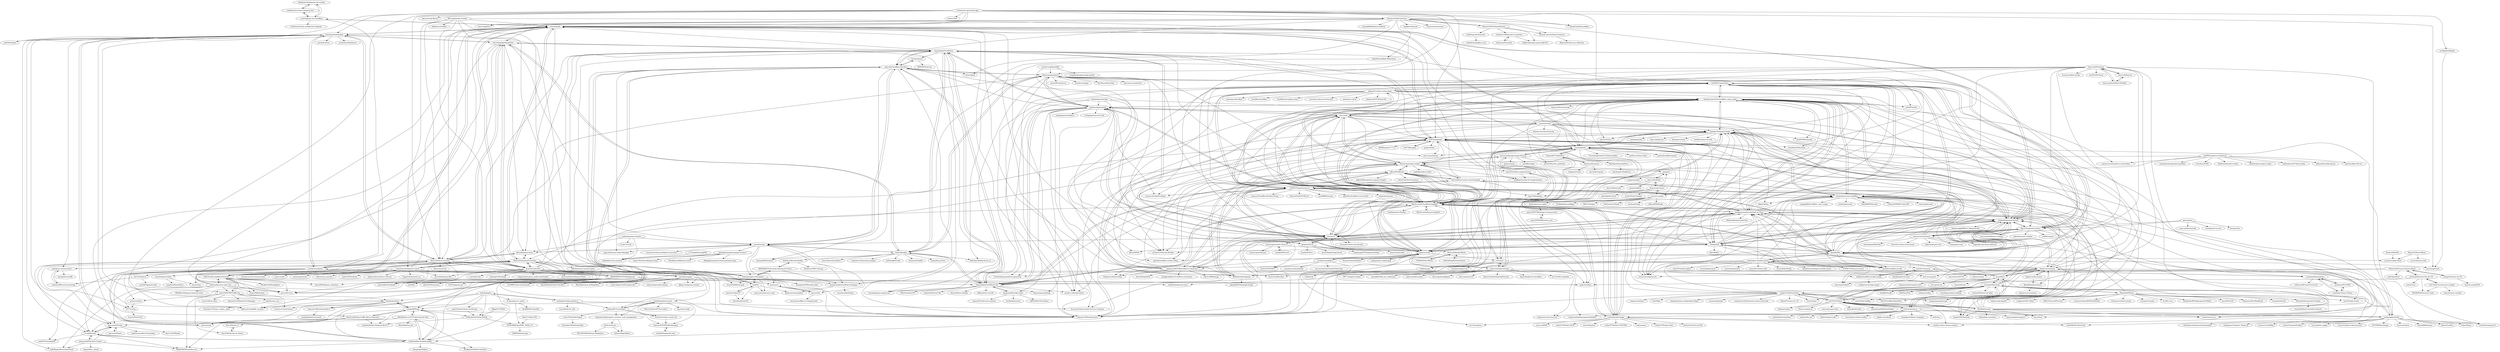 digraph G {
"nikhiljohn10/telegram-bot-worker" -> "codebam/cf-workers-telegram-bot"
"nikhiljohn10/telegram-bot-worker" -> "cvzi/telegram-bot-cloudflare"
"Hootrix/keyword_alert_bot" -> "SideCloudGroup/BetterForward"
"Hootrix/keyword_alert_bot" -> "3377/rss2tg"
"Hootrix/keyword_alert_bot" -> "ypq123456789/TrafficCop"
"Hootrix/keyword_alert_bot" -> "Heavrnl/TelegramForwarder"
"Hootrix/keyword_alert_bot" -> "xykt/RegionRestrictionCheck" ["e"=1]
"Hootrix/keyword_alert_bot" -> "LloydAsp/nfd"
"Hootrix/keyword_alert_bot" -> "AirportR/fulltclash" ["e"=1]
"Hootrix/keyword_alert_bot" -> "MiHaKun/Telegram-interactive-bot" ["e"=1]
"Hootrix/keyword_alert_bot" -> "jarvis2f/vortex" ["e"=1]
"eidam/cf-workers-status-page" -> "lyc8503/UptimeFlare"
"eidam/cf-workers-status-page" -> "xyTom/Url-Shorten-Worker" ["e"=1]
"eidam/cf-workers-status-page" -> "dreamhunter2333/cloudflare_temp_email"
"eidam/cf-workers-status-page" -> "SharzyL/pastebin-worker"
"eidam/cf-workers-status-page" -> "gdtool/cloudflare-workers-blog" ["e"=1]
"eidam/cf-workers-status-page" -> "yb/uptime-status" ["e"=1]
"eidam/cf-workers-status-page" -> "spencerwooo/onedrive-vercel-index" ["e"=1]
"eidam/cf-workers-status-page" -> "sleepwood/CF-Worker-Dir" ["e"=1]
"eidam/cf-workers-status-page" -> "cf-pages/Telegraph-Image"
"eidam/cf-workers-status-page" -> "aurora-develop/aurora" ["e"=1]
"eidam/cf-workers-status-page" -> "xiaoyang-sde/reflare" ["e"=1]
"eidam/cf-workers-status-page" -> "ccbikai/Sink"
"eidam/cf-workers-status-page" -> "cloudflare/miniflare" ["e"=1]
"eidam/cf-workers-status-page" -> "cloudflare/wrangler-action" ["e"=1]
"eidam/cf-workers-status-page" -> "serverless-dns/serverless-dns" ["e"=1]
"SharzyL/pastebin-worker" -> "yllhwa/FileWorker"
"SharzyL/pastebin-worker" -> "xyTom/Url-Shorten-Worker" ["e"=1]
"SharzyL/pastebin-worker" -> "s0urcelab/serverless-cloud-notepad"
"SharzyL/pastebin-worker" -> "oiov/vmail"
"SharzyL/pastebin-worker" -> "0-RTT/telegraph"
"SharzyL/pastebin-worker" -> "xiadd/pastebin-worker" ["e"=1]
"SharzyL/pastebin-worker" -> "missuo/Telegraph-Image-Hosting"
"SharzyL/pastebin-worker" -> "akazwz/smail"
"SharzyL/pastebin-worker" -> "TBXark/mail2telegram"
"SharzyL/pastebin-worker" -> "gdtool/cloudflare-workers-blog" ["e"=1]
"SharzyL/pastebin-worker" -> "cf-pages/Telegraph-Image"
"SharzyL/pastebin-worker" -> "realByg/cfworker-kv-image-hosting"
"SharzyL/pastebin-worker" -> "ccbikai/ip-api"
"SharzyL/pastebin-worker" -> "eidam/cf-workers-status-page"
"SharzyL/pastebin-worker" -> "iiop123/workers-image-hosting"
"Erope/openwrt_nezha" -> "dysf888/NZ-OpenWrt"
"Erope/openwrt_nezha" -> "SFGZS888/OpenWRT_NeZha_V1"
"missuo/Telegraph-Image-Hosting" -> "ifyour/cf-image-hosting"
"missuo/Telegraph-Image-Hosting" -> "csznet/tgState"
"missuo/Telegraph-Image-Hosting" -> "Jox2018/hostloc_getPoints" ["e"=1]
"missuo/Telegraph-Image-Hosting" -> "SharzyL/pastebin-worker"
"missuo/Telegraph-Image-Hosting" -> "cloudflytc/tgpic" ["e"=1]
"missuo/Telegraph-Image-Hosting" -> "xpnas/yopngs"
"NaturalSelectionLabs/Unidata" -> "Crossbell-Box/Crossbell-Contracts"
"tangly1024/NotionNext" -> "transitive-bullshit/nextjs-notion-starter-kit" ["e"=1]
"tangly1024/NotionNext" -> "Reamd7/notion-zh_CN" ["e"=1]
"tangly1024/NotionNext" -> "zhuima/awesome-cloudflare"
"tangly1024/NotionNext" -> "craigary/nobelium" ["e"=1]
"tangly1024/NotionNext" -> "cf-pages/Telegraph-Image"
"tangly1024/NotionNext" -> "songquanpeng/one-api" ["e"=1]
"tangly1024/NotionNext" -> "LetTTGACO/elog"
"tangly1024/NotionNext" -> "cooderl/wewe-rss" ["e"=1]
"tangly1024/NotionNext" -> "dreamhunter2333/cloudflare_temp_email"
"tangly1024/NotionNext" -> "imsyy/home" ["e"=1]
"tangly1024/NotionNext" -> "XIU2/CloudflareSpeedTest" ["e"=1]
"tangly1024/NotionNext" -> "tw93/Pake" ["e"=1]
"tangly1024/NotionNext" -> "vastsa/FileCodeBox" ["e"=1]
"tangly1024/NotionNext" -> "timqian/chinese-independent-blogs" ["e"=1]
"tangly1024/NotionNext" -> "assimon/dujiaoka" ["e"=1]
"codebam/cf-workers-telegram-bot" -> "nikhiljohn10/telegram-bot-worker"
"codebam/cf-workers-telegram-bot" -> "cvzi/telegram-bot-cloudflare"
"Planetable/Planet" -> "chainfeeds/RSSAggregatorforWeb3" ["e"=1]
"Planetable/Planet" -> "Crossbell-Box/xLog"
"Planetable/Planet" -> "ccbikai/BroadcastChannel"
"Planetable/Planet" -> "isaced/V2exOS" ["e"=1]
"Planetable/Planet" -> "txstc55/ugly-avatar" ["e"=1]
"Planetable/Planet" -> "DimensionDev/Maskbook" ["e"=1]
"Planetable/Planet" -> "lcomplete/huntly" ["e"=1]
"Planetable/Planet" -> "NaturalSelectionLabs/Unidata"
"Planetable/Planet" -> "milanvarady/Applite" ["e"=1]
"Planetable/Planet" -> "coolpace/V2EX_Polish" ["e"=1]
"Planetable/Planet" -> "RSS3-Network/Protocol" ["e"=1]
"Planetable/Planet" -> "cormiertyshawn895/PixelPerfect" ["e"=1]
"Planetable/Planet" -> "Dreamacro/clash-tracing" ["e"=1]
"Planetable/Planet" -> "sciooga/v2ex-plus" ["e"=1]
"Planetable/Planet" -> "zu1k/bs-core" ["e"=1]
"nezhahq/nezhahq.github.io" -> "nezhahq/agent"
"nezhahq/nezhahq.github.io" -> "Lynn-Becky/v6_only" ["e"=1]
"nezhahq/nezhahq.github.io" -> "Yohann0617/oci-helper"
"nezhahq/nezhahq.github.io" -> "fscarmen2/Argo-Nezha-Service-Container" ["e"=1]
"LeslieLeung/heimdallr" -> "beilunyang/moepush"
"LeslieLeung/heimdallr" -> "songquanpeng/message-pusher" ["e"=1]
"LeslieLeung/heimdallr" -> "jianjianai/FList"
"s0urcelab/serverless-cloud-notepad" -> "SharzyL/pastebin-worker"
"s0urcelab/serverless-cloud-notepad" -> "ling-drag0n/CloudPaste-old"
"s0urcelab/serverless-cloud-notepad" -> "yllhwa/FileWorker"
"s0urcelab/serverless-cloud-notepad" -> "ling-drag0n/CloudPaste"
"s0urcelab/serverless-cloud-notepad" -> "openRin/Rin"
"s0urcelab/serverless-cloud-notepad" -> "1234567Yang/cf-proxy-ex"
"s0urcelab/serverless-cloud-notepad" -> "ccbikai/ip-api"
"xpnas/yopngs" -> "realByg/cfworker-kv-image-hosting"
"xpnas/yopngs" -> "xiiapp/xii"
"Crossbell-Box/xLog" -> "Innei/Shiro"
"Crossbell-Box/xLog" -> "CaliCastle/cali.so"
"Crossbell-Box/xLog" -> "twikoojs/twikoo" ["e"=1]
"Crossbell-Box/xLog" -> "walinejs/waline" ["e"=1]
"Crossbell-Box/xLog" -> "travellings-link/travellings" ["e"=1]
"Crossbell-Box/xLog" -> "LetTTGACO/elog"
"Crossbell-Box/xLog" -> "ccbikai/BroadcastChannel"
"Crossbell-Box/xLog" -> "Planetable/Planet"
"Crossbell-Box/xLog" -> "austin2035/astro-air-blog" ["e"=1]
"Crossbell-Box/xLog" -> "ArtalkJS/Artalk" ["e"=1]
"Crossbell-Box/xLog" -> "cooderl/wewe-rss" ["e"=1]
"Crossbell-Box/xLog" -> "RSSNext/Folo" ["e"=1]
"Crossbell-Box/xLog" -> "Qexo/Qexo" ["e"=1]
"Crossbell-Box/xLog" -> "cf-pages/Telegraph-Image"
"Crossbell-Box/xLog" -> "tangly1024/NotionNext"
"cvzi/telegram-bot-cloudflare" -> "nikhiljohn10/telegram-bot-worker"
"cvzi/telegram-bot-cloudflare" -> "LloydAsp/nfd"
"cvzi/telegram-bot-cloudflare" -> "codebam/cf-workers-telegram-bot"
"cvzi/telegram-bot-cloudflare" -> "SideCloudGroup/BetterForward"
"cvzi/telegram-bot-cloudflare" -> "Tsuk1ko/cfworker-middleware-telegraf"
"cf-pages/Telegraph-Image" -> "MarSeventh/CloudFlare-ImgBed"
"cf-pages/Telegraph-Image" -> "dreamhunter2333/cloudflare_temp_email"
"cf-pages/Telegraph-Image" -> "x-dr/telegraph-Image"
"cf-pages/Telegraph-Image" -> "csznet/tgState"
"cf-pages/Telegraph-Image" -> "icret/EasyImages2.0" ["e"=1]
"cf-pages/Telegraph-Image" -> "0-RTT/telegraph"
"cf-pages/Telegraph-Image" -> "zhuima/awesome-cloudflare"
"cf-pages/Telegraph-Image" -> "midoks/mdserver-web" ["e"=1]
"cf-pages/Telegraph-Image" -> "nezhahq/nezha" ["e"=1]
"cf-pages/Telegraph-Image" -> "bin456789/reinstall" ["e"=1]
"cf-pages/Telegraph-Image" -> "lsky-org/lsky-pro" ["e"=1]
"cf-pages/Telegraph-Image" -> "spiritLHLS/ecs" ["e"=1]
"cf-pages/Telegraph-Image" -> "ddgth/cf2dns" ["e"=1]
"cf-pages/Telegraph-Image" -> "leitbogioro/Tools" ["e"=1]
"cf-pages/Telegraph-Image" -> "xyTom/Url-Shorten-Worker" ["e"=1]
"CaliCastle/cali.so" -> "Innei/Shiro"
"CaliCastle/cali.so" -> "Crossbell-Box/xLog"
"CaliCastle/cali.so" -> "zolplay-cn/website"
"CaliCastle/cali.so" -> "huanghanzhilian/c-shopping" ["e"=1]
"CaliCastle/cali.so" -> "weijunext/smart-excel-ai" ["e"=1]
"CaliCastle/cali.so" -> "weijunext/landing-page-boilerplate" ["e"=1]
"CaliCastle/cali.so" -> "antfu/use" ["e"=1]
"CaliCastle/cali.so" -> "ezshine/AwesomeSites" ["e"=1]
"CaliCastle/cali.so" -> "antfu/antfu.me" ["e"=1]
"CaliCastle/cali.so" -> "LetTTGACO/elog"
"CaliCastle/cali.so" -> "lxfater/inpaint-web" ["e"=1]
"CaliCastle/cali.so" -> "xingpingcn/enhanced-FaaS-in-China"
"CaliCastle/cali.so" -> "tianyaxiang/neurapress" ["e"=1]
"CaliCastle/cali.so" -> "xaoxuu/hexo-theme-stellar" ["e"=1]
"CaliCastle/cali.so" -> "xiaopanglian/icefox"
"LetTTGACO/elog" -> "vannvan/yuque-tools" ["e"=1]
"LetTTGACO/elog" -> "tangly1024/NotionNext"
"LetTTGACO/elog" -> "Qexo/Qexo" ["e"=1]
"LetTTGACO/elog" -> "Meekdai/Gmeek"
"LetTTGACO/elog" -> "Wsine/feishu2md" ["e"=1]
"LetTTGACO/elog" -> "Crossbell-Box/xLog"
"LetTTGACO/elog" -> "ccbikai/BroadcastChannel"
"LetTTGACO/elog" -> "anzhiyu-c/hexo-theme-anzhiyu" ["e"=1]
"LetTTGACO/elog" -> "lyc8503/UptimeFlare"
"LetTTGACO/elog" -> "shenweiyan/WebStack-Hugo" ["e"=1]
"LetTTGACO/elog" -> "CaliCastle/cali.so"
"LetTTGACO/elog" -> "xiaopanglian/icefox"
"LetTTGACO/elog" -> "xingpingcn/enhanced-FaaS-in-China"
"LetTTGACO/elog" -> "Pintree-io/pintree" ["e"=1]
"LetTTGACO/elog" -> "walinejs/waline" ["e"=1]
"roimdev/roim-picx" -> "ccbikai/cloudflare-worker-image"
"roimdev/roim-picx" -> "liangliangle/roim-picx"
"roimdev/roim-picx" -> "uxiaohan/HanAnalytics"
"h3110w0r1d-y/termius-cracked" -> "ZEERDEER/Termius-Crack"
"h3110w0r1d-y/termius-cracked" -> "ehxu/termius-cracked"
"h3110w0r1d-y/termius-cracked" -> "ArcSurge/Termius-Pro-zh_CN"
"iiop123/dingding" -> "iiop123/workers-image-hosting"
"iiop123/workers-image-hosting" -> "iiop123/dingding"
"iiop123/workers-image-hosting" -> "realByg/cfworker-kv-image-hosting"
"xiiapp/xii" -> "besscroft/diyfile"
"xiiapp/xii" -> "hongwenjun/ip"
"alongw/Termius-zh_CN" -> "WizisCool/Termius-Chinese-Patch"
"alongw/Termius-zh_CN" -> "liyxii/suwingsHUB"
"srcrs/rss-reader" -> "jaaksii/sublink" ["e"=1]
"srcrs/rss-reader" -> "deep-project/moss"
"srcrs/rss-reader" -> "DoWake/PersonalPage" ["e"=1]
"srcrs/rss-reader" -> "csznet/tgState"
"srcrs/rss-reader" -> "0-RTT/telegraph"
"srcrs/rss-reader" -> "MXCCO/lxdpro" ["e"=1]
"srcrs/rss-reader" -> "OwlOooo/Owl-Panel" ["e"=1]
"srcrs/rss-reader" -> "Heavrnl/TelegramForwarder"
"srcrs/rss-reader" -> "w2r/hostloc2tg" ["e"=1]
"srcrs/rss-reader" -> "byebyehair/rss-reader"
"srcrs/rss-reader" -> "yllhwa/RSSWorker" ["e"=1]
"besscroft/diyfile" -> "besscroft/enstudy"
"besscroft/diyfile" -> "deep-project/moss"
"besscroft/diyfile" -> "xiiapp/xii"
"besscroft/diyfile" -> "jneeee/taskbox" ["e"=1]
"tech-fever/check_oracle_bot" -> "lonestech/TOTPTokenManager"
"x-dr/telegraph-Image" -> "cf-pages/Telegraph-Image"
"x-dr/telegraph-Image" -> "MarSeventh/CloudFlare-ImgBed"
"x-dr/telegraph-Image" -> "0-RTT/telegraph"
"x-dr/telegraph-Image" -> "cmliu/CF-Workers-TEXT2KV" ["e"=1]
"x-dr/telegraph-Image" -> "cmliu/epeius" ["e"=1]
"x-dr/telegraph-Image" -> "cmliu/CF-Workers-Raw" ["e"=1]
"x-dr/telegraph-Image" -> "dreamhunter2333/cloudflare_temp_email"
"x-dr/telegraph-Image" -> "csznet/tgState"
"x-dr/telegraph-Image" -> "cmliu/WorkerVless2sub" ["e"=1]
"x-dr/telegraph-Image" -> "cmliu/socks5-for-serv00" ["e"=1]
"x-dr/telegraph-Image" -> "ymyuuu/IPDB" ["e"=1]
"x-dr/telegraph-Image" -> "anzhiyu-c/hexo-theme-anzhiyu" ["e"=1]
"x-dr/telegraph-Image" -> "cmliu/CF-Workers-SUB" ["e"=1]
"x-dr/telegraph-Image" -> "eooce/Sing-box" ["e"=1]
"x-dr/telegraph-Image" -> "ca110us/epeius" ["e"=1]
"dreamhunter2333/cloudflare_temp_email" -> "cf-pages/Telegraph-Image"
"dreamhunter2333/cloudflare_temp_email" -> "zhuima/awesome-cloudflare"
"dreamhunter2333/cloudflare_temp_email" -> "oiov/vmail"
"dreamhunter2333/cloudflare_temp_email" -> "MarSeventh/CloudFlare-ImgBed"
"dreamhunter2333/cloudflare_temp_email" -> "bin456789/reinstall" ["e"=1]
"dreamhunter2333/cloudflare_temp_email" -> "ccbikai/Sink"
"dreamhunter2333/cloudflare_temp_email" -> "lanqian528/chat2api" ["e"=1]
"dreamhunter2333/cloudflare_temp_email" -> "spiritLHLS/ecs" ["e"=1]
"dreamhunter2333/cloudflare_temp_email" -> "openRin/Rin"
"dreamhunter2333/cloudflare_temp_email" -> "1234567Yang/cf-proxy-ex"
"dreamhunter2333/cloudflare_temp_email" -> "QuantumNous/new-api" ["e"=1]
"dreamhunter2333/cloudflare_temp_email" -> "lyc8503/UptimeFlare"
"dreamhunter2333/cloudflare_temp_email" -> "xykt/IPQuality" ["e"=1]
"dreamhunter2333/cloudflare_temp_email" -> "beilunyang/moemail"
"dreamhunter2333/cloudflare_temp_email" -> "xingpingcn/enhanced-FaaS-in-China"
"xiaopanglian/icefox" -> "kingwrcy/moments"
"xiaopanglian/icefox" -> "listensay/listen" ["e"=1]
"xiaopanglian/icefox" -> "liaocp666/Jasmine" ["e"=1]
"xiaopanglian/icefox" -> "zhheo/TimePlus" ["e"=1]
"xiaopanglian/icefox" -> "Tokinx/Wing" ["e"=1]
"xiaopanglian/icefox" -> "whitebearcode/typecho-bearsimple" ["e"=1]
"xiaopanglian/icefox" -> "csznet/tgState"
"xiaopanglian/icefox" -> "mulingyuer/Typecho_Theme_JJ" ["e"=1]
"xiaopanglian/icefox" -> "LawyerLu/OneBlog" ["e"=1]
"xiaopanglian/icefox" -> "0-RTT/telegraph"
"xiaopanglian/icefox" -> "jrotty/CommentNotifier" ["e"=1]
"xiaopanglian/icefox" -> "LyLme/lylme_spage" ["e"=1]
"xiaopanglian/icefox" -> "icret/EasyImages2.0" ["e"=1]
"xiaopanglian/icefox" -> "Licoy/wordpress-theme-puock" ["e"=1]
"xiaopanglian/icefox" -> "ZYYO666/homepage" ["e"=1]
"Innei/Shiro" -> "CaliCastle/cali.so"
"Innei/Shiro" -> "mx-space/core" ["e"=1]
"Innei/Shiro" -> "Crossbell-Box/xLog"
"Innei/Shiro" -> "kingwrcy/moments"
"Innei/Shiro" -> "imsyy/home" ["e"=1]
"Innei/Shiro" -> "saicaca/fuwari" ["e"=1]
"Innei/Shiro" -> "zhuima/awesome-cloudflare"
"Innei/Shiro" -> "ccbikai/BroadcastChannel"
"Innei/Shiro" -> "weijunext/indie-hacker-tools" ["e"=1]
"Innei/Shiro" -> "xingpingcn/enhanced-FaaS-in-China"
"Innei/Shiro" -> "ccbikai/Sink"
"Innei/Shiro" -> "openRin/Rin"
"Innei/Shiro" -> "dreamhunter2333/cloudflare_temp_email"
"Innei/Shiro" -> "anzhiyu-c/hexo-theme-anzhiyu" ["e"=1]
"Innei/Shiro" -> "jason5ng32/MyIP" ["e"=1]
"csznet/tgState" -> "0-RTT/telegraph"
"csznet/tgState" -> "cf-pages/Telegraph-Image"
"csznet/tgState" -> "Yohann0617/tgNetDisc"
"csznet/tgState" -> "jaaksii/sublink" ["e"=1]
"csznet/tgState" -> "netcccyun/dnsmgr" ["e"=1]
"csznet/tgState" -> "MarSeventh/CloudFlare-ImgBed"
"csznet/tgState" -> "missuo/Telegraph-Image-Hosting"
"csznet/tgState" -> "maintell/webBenchmark" ["e"=1]
"csznet/tgState" -> "LloydAsp/nfd"
"csznet/tgState" -> "EverythingSuckz/TG-FileStreamBot" ["e"=1]
"csznet/tgState" -> "ccbikai/BroadcastChannel"
"csznet/tgState" -> "xyTom/Url-Shorten-Worker" ["e"=1]
"csznet/tgState" -> "x-dr/telegraph-Image"
"csznet/tgState" -> "dreamhunter2333/cloudflare_temp_email"
"csznet/tgState" -> "zdz/ServerStatus-Rust" ["e"=1]
"Meekdai/Gmeek" -> "openRin/Rin"
"Meekdai/Gmeek" -> "cf-pages/Telegraph-Image"
"Meekdai/Gmeek" -> "kingwrcy/moments"
"Meekdai/Gmeek" -> "zhuima/awesome-cloudflare"
"Meekdai/Gmeek" -> "ccbikai/BroadcastChannel"
"Meekdai/Gmeek" -> "LetTTGACO/elog"
"Meekdai/Gmeek" -> "MarSeventh/CloudFlare-ImgBed"
"Meekdai/Gmeek" -> "xingpingcn/enhanced-FaaS-in-China"
"Meekdai/Gmeek" -> "xiaopanglian/icefox"
"Meekdai/Gmeek" -> "x-dr/telegraph-Image"
"Meekdai/Gmeek" -> "dreamhunter2333/cloudflare_temp_email"
"Meekdai/Gmeek" -> "fishjar/kiss-translator" ["e"=1]
"Meekdai/Gmeek" -> "lanqian528/chat2api" ["e"=1]
"Meekdai/Gmeek" -> "Qexo/Qexo" ["e"=1]
"Meekdai/Gmeek" -> "cooderl/wewe-rss" ["e"=1]
"GitHubPangHu/whoisQuery" -> "WuSuoV/SkyQianWhois"
"nezhahq/agent" -> "hamster1963/nezha-dash-v1"
"nezhahq/agent" -> "reg233/nezha-theme-world-map"
"nezhahq/agent" -> "hiDandelion/Nezha-Mobile"
"nezhahq/agent" -> "icylian/MDPings"
"nezhahq/agent" -> "nezhahq/nezhahq.github.io"
"nezhahq/agent" -> "hi2shark/nazhua"
"nezhahq/agent" -> "Erope/openwrt_nezha"
"x-dr/short" -> "yllhwa/FileWorker"
"x-dr/short" -> "dreamhunter2333/cloudflare_temp_email"
"x-dr/short" -> "ccbikai/ip-api"
"x-dr/short" -> "roimdev/roim-picx"
"x-dr/short" -> "crazypeace/gh-proxy"
"x-dr/short" -> "ifyour/cf-image-hosting"
"kkkgo/UE-DDNS" -> "hiDandelion/Nezha-Mobile"
"deep-project/moss" -> "besscroft/diyfile"
"deep-project/moss" -> "xiiapp/xii"
"deep-project/moss" -> "iiop123/dingding"
"deep-project/moss" -> "srcrs/rss-reader"
"deep-project/moss" -> "opentdp/tdp-cloud" ["e"=1]
"deep-project/moss" -> "xy3xy3/VoiceChatgpt"
"penxio/penx" -> "mazzzystar/tinymind"
"penxio/penx" -> "rauchg/next-ai-news" ["e"=1]
"penxio/penx" -> "forsigner/tie" ["e"=1]
"penxio/penx" -> "Ray-D-Song/web-archive"
"penxio/penx" -> "omni-media/omniclip" ["e"=1]
"ccbikai/Sink" -> "dreamhunter2333/cloudflare_temp_email"
"ccbikai/Sink" -> "lyc8503/UptimeFlare"
"ccbikai/Sink" -> "openRin/Rin"
"ccbikai/Sink" -> "zhuima/awesome-cloudflare"
"ccbikai/Sink" -> "ccbikai/BroadcastChannel"
"ccbikai/Sink" -> "oiov/wr.do"
"ccbikai/Sink" -> "xingpingcn/enhanced-FaaS-in-China"
"ccbikai/Sink" -> "cf-pages/Telegraph-Image"
"ccbikai/Sink" -> "MarSeventh/CloudFlare-ImgBed"
"ccbikai/Sink" -> "xyTom/Url-Shorten-Worker" ["e"=1]
"ccbikai/Sink" -> "hamster1963/nezha-dash" ["e"=1]
"ccbikai/Sink" -> "jason5ng32/MyIP" ["e"=1]
"ccbikai/Sink" -> "Jazee6/cloudflare-ai-web" ["e"=1]
"ccbikai/Sink" -> "ellite/Wallos" ["e"=1]
"ccbikai/Sink" -> "akazwz/smail"
"zhuima/awesome-cloudflare" -> "vvbbnn00/WARP-Clash-API" ["e"=1]
"zhuima/awesome-cloudflare" -> "dreamhunter2333/cloudflare_temp_email"
"zhuima/awesome-cloudflare" -> "cmliu/edgetunnel" ["e"=1]
"zhuima/awesome-cloudflare" -> "XIU2/CloudflareSpeedTest" ["e"=1]
"zhuima/awesome-cloudflare" -> "ddgth/cf2dns" ["e"=1]
"zhuima/awesome-cloudflare" -> "jason5ng32/MyIP" ["e"=1]
"zhuima/awesome-cloudflare" -> "cf-pages/Telegraph-Image"
"zhuima/awesome-cloudflare" -> "yonggekkk/Cloudflare_vless_trojan" ["e"=1]
"zhuima/awesome-cloudflare" -> "zizifn/edgetunnel" ["e"=1]
"zhuima/awesome-cloudflare" -> "Jazee6/cloudflare-ai-web" ["e"=1]
"zhuima/awesome-cloudflare" -> "3Kmfi6HP/EDtunnel" ["e"=1]
"zhuima/awesome-cloudflare" -> "songquanpeng/one-api" ["e"=1]
"zhuima/awesome-cloudflare" -> "cmliu/WorkerVless2sub" ["e"=1]
"zhuima/awesome-cloudflare" -> "cooderl/wewe-rss" ["e"=1]
"zhuima/awesome-cloudflare" -> "MarSeventh/CloudFlare-ImgBed"
"yllhwa/FileWorker" -> "SharzyL/pastebin-worker"
"yllhwa/FileWorker" -> "x-dr/short"
"yllhwa/FileWorker" -> "2ri4eUI/CFW-BOT" ["e"=1]
"yllhwa/FileWorker" -> "akazwz/smail"
"yllhwa/FileWorker" -> "pokon548/ai-gateway-openai-wrapper" ["e"=1]
"yllhwa/FileWorker" -> "TBXark/mail2telegram"
"yllhwa/FileWorker" -> "s0urcelab/serverless-cloud-notepad"
"yllhwa/FileWorker" -> "iiop123/dingding"
"yllhwa/FileWorker" -> "yuchanns/warpflare"
"yllhwa/FileWorker" -> "bestZwei/LibreTranslator" ["e"=1]
"lyc8503/UptimeFlare" -> "eidam/cf-workers-status-page"
"lyc8503/UptimeFlare" -> "dreamhunter2333/cloudflare_temp_email"
"lyc8503/UptimeFlare" -> "ccbikai/Sink"
"lyc8503/UptimeFlare" -> "openRin/Rin"
"lyc8503/UptimeFlare" -> "xingpingcn/enhanced-FaaS-in-China"
"lyc8503/UptimeFlare" -> "hamster1963/nezha-dash" ["e"=1]
"lyc8503/UptimeFlare" -> "zhuima/awesome-cloudflare"
"lyc8503/UptimeFlare" -> "1234567Yang/cf-proxy-ex"
"lyc8503/UptimeFlare" -> "ccbikai/BroadcastChannel"
"lyc8503/UptimeFlare" -> "MarSeventh/CloudFlare-ImgBed"
"lyc8503/UptimeFlare" -> "cf-pages/Telegraph-Image"
"lyc8503/UptimeFlare" -> "oiov/wr.do"
"lyc8503/UptimeFlare" -> "Jazee6/cloudflare-ai-web" ["e"=1]
"lyc8503/UptimeFlare" -> "aurora-develop/aurora" ["e"=1]
"lyc8503/UptimeFlare" -> "october-coder/api-check" ["e"=1]
"Yohann0617/tgNetDisc" -> "csznet/tgState"
"Yohann0617/tgNetDisc" -> "Dominux/Pentaract"
"Yohann0617/tgNetDisc" -> "SkyDependence/tgDrive"
"yesmore/vmail" -> "oiov/vmail"
"yesmore/vmail" -> "dreamhunter2333/cloudflare_temp_email"
"yesmore/vmail" -> "oiov/wr.do"
"yesmore/vmail" -> "csznet/tgState"
"yesmore/vmail" -> "lyc8503/UptimeFlare"
"yesmore/vmail" -> "aurora-develop/aurora" ["e"=1]
"yesmore/vmail" -> "aurora-develop/Duck2api" ["e"=1]
"yesmore/vmail" -> "ccbikai/BroadcastChannel"
"yesmore/vmail" -> "ccbikai/Sink"
"yesmore/vmail" -> "x-dr/short"
"yesmore/vmail" -> "deanxv/coze-discord-proxy" ["e"=1]
"yesmore/vmail" -> "cf-pages/Telegraph-Image"
"yesmore/vmail" -> "Jazee6/cloudflare-ai-web" ["e"=1]
"yesmore/vmail" -> "akazwz/smail"
"yesmore/vmail" -> "hamster1963/nezha-dash" ["e"=1]
"ccbikai/ip-api" -> "ccbikai/cdn"
"besscroft/kamera" -> "besscroft/PicImpact"
"besscroft/kamera" -> "linyuxuanlin/Gallery-Portfolio"
"cwxiaos/bark-worker" -> "jugeekuz/HomeShare"
"cwxiaos/bark-worker" -> "jesee/cfvpn" ["e"=1]
"kingwrcy/moments" -> "xiaopanglian/icefox"
"kingwrcy/moments" -> "kingwrcy/discussion"
"kingwrcy/moments" -> "ccbikai/BroadcastChannel"
"kingwrcy/moments" -> "aurora-develop/aurora" ["e"=1]
"kingwrcy/moments" -> "icret/EasyImages2.0" ["e"=1]
"kingwrcy/moments" -> "unilei/aipan-netdisk-search"
"kingwrcy/moments" -> "dreamhunter2333/cloudflare_temp_email"
"kingwrcy/moments" -> "RandallAnjie/moments"
"kingwrcy/moments" -> "hslr-s/sun-panel" ["e"=1]
"kingwrcy/moments" -> "cf-pages/Telegraph-Image"
"kingwrcy/moments" -> "Innei/Shiro"
"kingwrcy/moments" -> "openRin/Rin"
"kingwrcy/moments" -> "vastsa/FileCodeBox" ["e"=1]
"kingwrcy/moments" -> "helloxz/onenav" ["e"=1]
"kingwrcy/moments" -> "missuo/FreeGPT35" ["e"=1]
"LloydAsp/nfd" -> "SideCloudGroup/BetterForward"
"LloydAsp/nfd" -> "hamster1963/nezha-dash" ["e"=1]
"LloydAsp/nfd" -> "0-RTT/telegraph"
"LloydAsp/nfd" -> "cvzi/telegram-bot-cloudflare"
"LloydAsp/nfd" -> "fscarmen2/Argo-Nezha-Service-Container" ["e"=1]
"LloydAsp/nfd" -> "Heavrnl/TelegramForwarder"
"LloydAsp/nfd" -> "jaaksii/sublink" ["e"=1]
"LloydAsp/nfd" -> "jarvis2f/vortex" ["e"=1]
"LloydAsp/nfd" -> "krau/SaveAny-Bot"
"LloydAsp/nfd" -> "ccbikai/BroadcastChannel"
"LloydAsp/nfd" -> "csznet/tgState"
"LloydAsp/nfd" -> "LloydAsp/OsMutation" ["e"=1]
"LloydAsp/nfd" -> "MarSeventh/CloudFlare-ImgBed"
"LloydAsp/nfd" -> "gooaclok819/sublinkX" ["e"=1]
"LloydAsp/nfd" -> "LloydAsp/NodeQuality"
"ifyour/cf-image-hosting" -> "missuo/Telegraph-Image-Hosting"
"ifyour/cf-image-hosting" -> "ifyour/deeplx-for-cloudflare" ["e"=1]
"ifyour/cf-image-hosting" -> "akazwz/smail"
"ifyour/cf-image-hosting" -> "jw-12138/r2-uploader" ["e"=1]
"ifyour/cf-image-hosting" -> "weijunext/smart-excel-ai" ["e"=1]
"ifyour/cf-image-hosting" -> "6677-ai/tap4-ai-webui" ["e"=1]
"ifyour/cf-image-hosting" -> "x-dr/short"
"ifyour/cf-image-hosting" -> "yihong0618/tg_bot_collections" ["e"=1]
"ifyour/cf-image-hosting" -> "weijunext/landing-page-boilerplate" ["e"=1]
"ifyour/cf-image-hosting" -> "ccbikai/cloudflare-worker-image"
"ifyour/cf-image-hosting" -> "iAmCorey/devtoolset" ["e"=1]
"ifyour/cf-image-hosting" -> "all-in-aigc/aiwallpaper" ["e"=1]
"ifyour/cf-image-hosting" -> "TBXark/mail2telegram"
"ifyour/cf-image-hosting" -> "all-in-aigc/aicover" ["e"=1]
"ifyour/cf-image-hosting" -> "Herm-Studio/StakeVladDracula" ["e"=1]
"passeway/Xray" -> "3377/rss2tg"
"SideCloudGroup/BetterForward" -> "LloydAsp/nfd"
"SideCloudGroup/BetterForward" -> "iawooo/ctt"
"SideCloudGroup/BetterForward" -> "ypq123456789/TrafficCop"
"SideCloudGroup/BetterForward" -> "berry8838/Sakura_embyboss" ["e"=1]
"SideCloudGroup/BetterForward" -> "Heavrnl/TelegramForwarder"
"SideCloudGroup/BetterForward" -> "MisakaFxxk/PingHijack" ["e"=1]
"SideCloudGroup/BetterForward" -> "jarvis2f/vortex" ["e"=1]
"SideCloudGroup/BetterForward" -> "hamster1963/nezha-dash" ["e"=1]
"SideCloudGroup/BetterForward" -> "Hootrix/keyword_alert_bot"
"SideCloudGroup/BetterForward" -> "AirportR/fulltclash" ["e"=1]
"akazwz/smail" -> "oiov/vmail"
"akazwz/smail" -> "yllhwa/FileWorker"
"akazwz/smail" -> "ifyour/cf-image-hosting"
"akazwz/smail" -> "oiov/wr.do"
"akazwz/smail" -> "SharzyL/pastebin-worker"
"akazwz/smail" -> "dreamhunter2333/cloudflare_temp_email"
"akazwz/smail" -> "beilunyang/moemail"
"akazwz/smail" -> "yuchanns/warpflare"
"akazwz/smail" -> "lyc8503/UptimeFlare"
"akazwz/smail" -> "TooonyChen/AuthInbox"
"akazwz/smail" -> "x-dr/short"
"akazwz/smail" -> "ccbikai/Sink"
"akazwz/smail" -> "xingpingcn/enhanced-FaaS-in-China"
"akazwz/smail" -> "jianjianai/ms-copilot-play" ["e"=1]
"akazwz/smail" -> "Adonis142857/Real-Address-Generator"
"xingpingcn/enhanced-FaaS-in-China" -> "1234567Yang/cf-proxy-ex"
"xingpingcn/enhanced-FaaS-in-China" -> "lanqian528/chat2api" ["e"=1]
"xingpingcn/enhanced-FaaS-in-China" -> "zhuima/awesome-cloudflare"
"xingpingcn/enhanced-FaaS-in-China" -> "dreamhunter2333/cloudflare_temp_email"
"xingpingcn/enhanced-FaaS-in-China" -> "lyc8503/UptimeFlare"
"xingpingcn/enhanced-FaaS-in-China" -> "aurora-develop/aurora" ["e"=1]
"xingpingcn/enhanced-FaaS-in-China" -> "MarSeventh/CloudFlare-ImgBed"
"xingpingcn/enhanced-FaaS-in-China" -> "openRin/Rin"
"xingpingcn/enhanced-FaaS-in-China" -> "hamster1963/nezha-dash" ["e"=1]
"xingpingcn/enhanced-FaaS-in-China" -> "ccbikai/BroadcastChannel"
"xingpingcn/enhanced-FaaS-in-China" -> "oiov/wr.do"
"xingpingcn/enhanced-FaaS-in-China" -> "ZhiXuanWang/cf-speed-dns" ["e"=1]
"xingpingcn/enhanced-FaaS-in-China" -> "Jazee6/cloudflare-ai-web" ["e"=1]
"xingpingcn/enhanced-FaaS-in-China" -> "Adonis142857/Real-Address-Generator"
"xingpingcn/enhanced-FaaS-in-China" -> "cf-pages/Telegraph-Image"
"besscroft/PicImpact" -> "linyuxuanlin/Gallery-Portfolio"
"besscroft/PicImpact" -> "besscroft/kamera"
"besscroft/PicImpact" -> "oiov/wr.do"
"besscroft/PicImpact" -> "beilunyang/moepush"
"besscroft/PicImpact" -> "mumuy/widget-qrcode" ["e"=1]
"besscroft/PicImpact" -> "xiaopanglian/icefox"
"besscroft/PicImpact" -> "hamster1963/nezha-dash" ["e"=1]
"besscroft/PicImpact" -> "srcrs/rss-reader"
"besscroft/PicImpact" -> "kingwrcy/moments"
"besscroft/PicImpact" -> "ccbikai/BroadcastChannel"
"besscroft/PicImpact" -> "zyx0814/Pichome" ["e"=1]
"besscroft/PicImpact" -> "Ray-D-Song/web-archive"
"besscroft/PicImpact" -> "csznet/tgState"
"besscroft/PicImpact" -> "openRin/Rin"
"besscroft/PicImpact" -> "txstc55/ugly-avatar" ["e"=1]
"WizisCool/Termius-Chinese-Patch" -> "alongw/Termius-zh_CN"
"WizisCool/Termius-Chinese-Patch" -> "ArcSurge/Termius-Pro-zh_CN"
"WizisCool/Termius-Chinese-Patch" -> "SideCloudGroup/BetterForward"
"WizisCool/Termius-Chinese-Patch" -> "jaaksii/sublink" ["e"=1]
"WizisCool/Termius-Chinese-Patch" -> "i-abc/Speedtest" ["e"=1]
"WizisCool/Termius-Chinese-Patch" -> "jarvis2f/vortex" ["e"=1]
"217heidai/NestingDNS" -> "kadidalax/cf-vps-monitor"
"WuSuoV/SkyQianWhois" -> "GitHubPangHu/whoisQuery"
"WuSuoV/SkyQianWhois" -> "tsymq-live/php-whois"
"WuSuoV/SkyQianWhois" -> "7836246/Nuxt-Whois"
"Dominux/Pentaract" -> "Yohann0617/tgNetDisc"
"Dominux/Pentaract" -> "adegans/Goosle"
"Dominux/Pentaract" -> "mxvsh/drivegram"
"lyc8503/onedrive-cf-index-ng" -> "iRedScarf/onedrive-index"
"lyc8503/onedrive-cf-index-ng" -> "mbahArip/next-gdrive-index"
"lyc8503/onedrive-cf-index-ng" -> "mahbubmaruf178/one-index"
"lyc8503/onedrive-cf-index-ng" -> "spencerwooo/onedrive-vercel-index" ["e"=1]
"lyc8503/onedrive-cf-index-ng" -> "SharzyL/pastebin-worker"
"lyc8503/onedrive-cf-index-ng" -> "adityash4rma/flaregram" ["e"=1]
"lyc8503/onedrive-cf-index-ng" -> "TBXark/mail2telegram"
"lyc8503/onedrive-cf-index-ng" -> "ljxi/Cloudflare-R2-oss" ["e"=1]
"lyc8503/onedrive-cf-index-ng" -> "menukaonline/goindex-extended" ["e"=1]
"lyc8503/onedrive-cf-index-ng" -> "vcheckzen/FODI" ["e"=1]
"linyuxuanlin/Gallery-Portfolio" -> "besscroft/PicImpact"
"linyuxuanlin/Gallery-Portfolio" -> "besscroft/kamera"
"0-RTT/telegraph" -> "csznet/tgState"
"0-RTT/telegraph" -> "hamster1963/nezha-dash" ["e"=1]
"0-RTT/telegraph" -> "MarSeventh/CloudFlare-ImgBed"
"0-RTT/telegraph" -> "netcccyun/dnsmgr" ["e"=1]
"0-RTT/telegraph" -> "jaaksii/sublink" ["e"=1]
"0-RTT/telegraph" -> "cf-pages/Telegraph-Image"
"0-RTT/telegraph" -> "LloydAsp/nfd"
"0-RTT/telegraph" -> "fscarmen2/Argo-Nezha-Service-Container" ["e"=1]
"0-RTT/telegraph" -> "x-dr/telegraph-Image"
"0-RTT/telegraph" -> "8838/btpanel-v7.7.0" ["e"=1]
"0-RTT/telegraph" -> "ccbikai/BroadcastChannel"
"0-RTT/telegraph" -> "akile-network/akile_monitor" ["e"=1]
"0-RTT/telegraph" -> "0-RTT/JSimages"
"0-RTT/telegraph" -> "LloydAsp/OsMutation" ["e"=1]
"0-RTT/telegraph" -> "gacjie/cf2dns" ["e"=1]
"reg233/nezha-theme-world-map" -> "hiDandelion/Nezha-Mobile"
"oiov/vmail" -> "dreamhunter2333/cloudflare_temp_email"
"oiov/vmail" -> "akazwz/smail"
"oiov/vmail" -> "SharzyL/pastebin-worker"
"oiov/vmail" -> "oiov/wr.do"
"oiov/vmail" -> "beilunyang/moemail"
"oiov/vmail" -> "TBXark/mail2telegram"
"oiov/vmail" -> "lyc8503/UptimeFlare"
"oiov/vmail" -> "cf-pages/Telegraph-Image"
"oiov/vmail" -> "yesmore/vmail"
"oiov/vmail" -> "aurora-develop/aurora" ["e"=1]
"oiov/vmail" -> "0-RTT/telegraph"
"oiov/vmail" -> "MarSeventh/CloudFlare-ImgBed"
"oiov/vmail" -> "1234567Yang/cf-proxy-ex"
"oiov/vmail" -> "ling-drag0n/CloudPaste"
"oiov/vmail" -> "netcccyun/dnsmgr" ["e"=1]
"WizisCool/Nezha-Traffic-Alarm-Generator" -> "icylian/MDPings"
"WizisCool/Nezha-Traffic-Alarm-Generator" -> "ohotto/nzcfg"
"WizisCool/Nezha-Traffic-Alarm-Generator" -> "nezhahq/Nezha-Telegram-Bot-V1"
"WizisCool/Nezha-Traffic-Alarm-Generator" -> "Xun-X/Nezha-v0"
"yuchanns/warpflare" -> "xwy-morax/FreeClaude35Assistant" ["e"=1]
"yuchanns/warpflare" -> "yllhwa/FileWorker"
"yuchanns/warpflare" -> "akazwz/smail"
"yuchanns/warpflare" -> "suzushi-tw/celestialchat" ["e"=1]
"yuchanns/warpflare" -> "ca110us/epeius" ["e"=1]
"yuchanns/warpflare" -> "2ri4eUI/CFW-BOT" ["e"=1]
"ccbikai/cloudflare-worker-image" -> "roimdev/roim-picx"
"ccbikai/cloudflare-worker-image" -> "ccbikai/vercel-edge-image"
"yowiv/NodeSeek-Signin" -> "HoseaDev/NodeSeek-Daily"
"TBXark/mail2telegram" -> "lipeng0820/Telegraph-Image"
"TBXark/mail2telegram" -> "oiov/vmail"
"TBXark/mail2telegram" -> "yllhwa/FileWorker"
"TBXark/mail2telegram" -> "SharzyL/pastebin-worker"
"7836246/Nuxt-Whois" -> "WuSuoV/SkyQianWhois"
"RandallAnjie/moments" -> "kingwrcy/m-moments"
"1234567Yang/cf-proxy-ex" -> "gaboolic/cloudflare-reverse-fast" ["e"=1]
"1234567Yang/cf-proxy-ex" -> "xingpingcn/enhanced-FaaS-in-China"
"1234567Yang/cf-proxy-ex" -> "dreamhunter2333/cloudflare_temp_email"
"1234567Yang/cf-proxy-ex" -> "netptop/siteproxy" ["e"=1]
"1234567Yang/cf-proxy-ex" -> "MarSeventh/CloudFlare-ImgBed"
"1234567Yang/cf-proxy-ex" -> "aurora-develop/Duck2api" ["e"=1]
"1234567Yang/cf-proxy-ex" -> "zhuima/awesome-cloudflare"
"1234567Yang/cf-proxy-ex" -> "ymyuuu/Cloudflare-Workers-Proxy" ["e"=1]
"1234567Yang/cf-proxy-ex" -> "dairoot/ChatGPT-Mirror" ["e"=1]
"1234567Yang/cf-proxy-ex" -> "october-coder/api-check" ["e"=1]
"1234567Yang/cf-proxy-ex" -> "yym68686/uni-api" ["e"=1]
"1234567Yang/cf-proxy-ex" -> "lanqian528/chat2api" ["e"=1]
"1234567Yang/cf-proxy-ex" -> "Adonis142857/Real-Address-Generator"
"1234567Yang/cf-proxy-ex" -> "7Sageer/sublink-worker" ["e"=1]
"1234567Yang/cf-proxy-ex" -> "openRin/Rin"
"openRin/Rin" -> "dreamhunter2333/cloudflare_temp_email"
"openRin/Rin" -> "lyc8503/UptimeFlare"
"openRin/Rin" -> "ccbikai/Sink"
"openRin/Rin" -> "MarSeventh/CloudFlare-ImgBed"
"openRin/Rin" -> "zhuima/awesome-cloudflare"
"openRin/Rin" -> "xingpingcn/enhanced-FaaS-in-China"
"openRin/Rin" -> "Jazee6/cloudflare-ai-web" ["e"=1]
"openRin/Rin" -> "ccbikai/BroadcastChannel"
"openRin/Rin" -> "1234567Yang/cf-proxy-ex"
"openRin/Rin" -> "gdtool/cloudflare-workers-blog" ["e"=1]
"openRin/Rin" -> "cf-pages/Telegraph-Image"
"openRin/Rin" -> "0-RTT/telegraph"
"openRin/Rin" -> "SharzyL/pastebin-worker"
"openRin/Rin" -> "unilei/aipan-netdisk-search"
"openRin/Rin" -> "s0urcelab/serverless-cloud-notepad"
"ccbikai/BroadcastChannel" -> "0-RTT/telegraph"
"ccbikai/BroadcastChannel" -> "MarSeventh/CloudFlare-ImgBed"
"ccbikai/BroadcastChannel" -> "xingpingcn/enhanced-FaaS-in-China"
"ccbikai/BroadcastChannel" -> "ccbikai/Sink"
"ccbikai/BroadcastChannel" -> "LloydAsp/nfd"
"ccbikai/BroadcastChannel" -> "openRin/Rin"
"ccbikai/BroadcastChannel" -> "oiov/wr.do"
"ccbikai/BroadcastChannel" -> "csznet/tgState"
"ccbikai/BroadcastChannel" -> "lyc8503/UptimeFlare"
"ccbikai/BroadcastChannel" -> "hamster1963/nezha-dash" ["e"=1]
"ccbikai/BroadcastChannel" -> "cf-pages/Telegraph-Image"
"ccbikai/BroadcastChannel" -> "dreamhunter2333/cloudflare_temp_email"
"ccbikai/BroadcastChannel" -> "Rongronggg9/RSS-to-Telegram-Bot" ["e"=1]
"ccbikai/BroadcastChannel" -> "kingwrcy/moments"
"ccbikai/BroadcastChannel" -> "Ray-D-Song/web-archive"
"uxiaohan/HanAnalytics" -> "willow-god/Friend-Circle-Lite" ["e"=1]
"uxiaohan/HanAnalytics" -> "uxiaohan/vhAstro-Theme"
"uxiaohan/HanAnalytics" -> "roimdev/roim-picx"
"uxiaohan/HanAnalytics" -> "uxiaohan/ZYCS-IMG"
"Ray-D-Song/web-archive" -> "beilunyang/moemail"
"Ray-D-Song/web-archive" -> "ling-drag0n/CloudPaste-old"
"Ray-D-Song/web-archive" -> "ccbikai/BroadcastChannel"
"Ray-D-Song/web-archive" -> "uxiaohan/HanAnalytics"
"Ray-D-Song/web-archive" -> "beilunyang/moepush"
"Ray-D-Song/web-archive" -> "hamster1963/nezha-dash" ["e"=1]
"Ray-D-Song/web-archive" -> "lyc8503/UptimeFlare"
"Ray-D-Song/web-archive" -> "openRin/Rin"
"Ray-D-Song/web-archive" -> "mazzzystar/tinymind"
"Ray-D-Song/web-archive" -> "oiov/wr.do"
"Ray-D-Song/web-archive" -> "Adonis142857/Real-Address-Generator"
"Ray-D-Song/web-archive" -> "caol64/wenyan" ["e"=1]
"Ray-D-Song/web-archive" -> "gcui-art/markdown-to-image" ["e"=1]
"Ray-D-Song/web-archive" -> "abersheeran/r2-webdav" ["e"=1]
"Ray-D-Song/web-archive" -> "ling-drag0n/CloudPaste"
"unilei/aipan-netdisk-search" -> "Cp0204/quark-auto-save" ["e"=1]
"unilei/aipan-netdisk-search" -> "hslr-s/sun-panel" ["e"=1]
"unilei/aipan-netdisk-search" -> "msterzhang/onelist" ["e"=1]
"unilei/aipan-netdisk-search" -> "kingwrcy/moments"
"unilei/aipan-netdisk-search" -> "openRin/Rin"
"unilei/aipan-netdisk-search" -> "xiaoyaDev/xiaoya-alist" ["e"=1]
"unilei/aipan-netdisk-search" -> "unilei/aipan-netdisk-search"
"unilei/aipan-netdisk-search" -> "imsyy/DailyHotApi" ["e"=1]
"unilei/aipan-netdisk-search" -> "Adonis142857/Real-Address-Generator"
"unilei/aipan-netdisk-search" -> "xingpingcn/enhanced-FaaS-in-China"
"unilei/aipan-netdisk-search" -> "zhuima/awesome-cloudflare"
"unilei/aipan-netdisk-search" -> "aurora-develop/aurora" ["e"=1]
"unilei/aipan-netdisk-search" -> "levywang/avhub" ["e"=1]
"unilei/aipan-netdisk-search" -> "Jazee6/cloudflare-ai-web" ["e"=1]
"unilei/aipan-netdisk-search" -> "ccbikai/BroadcastChannel"
"MarSeventh/Sanyue-ImgHub" -> "MarSeventh/CloudFlare-ImgBed"
"MarSeventh/CloudFlare-ImgBed" -> "cf-pages/Telegraph-Image"
"MarSeventh/CloudFlare-ImgBed" -> "0-RTT/telegraph"
"MarSeventh/CloudFlare-ImgBed" -> "dreamhunter2333/cloudflare_temp_email"
"MarSeventh/CloudFlare-ImgBed" -> "x-dr/telegraph-Image"
"MarSeventh/CloudFlare-ImgBed" -> "MarSeventh/Sanyue-ImgHub"
"MarSeventh/CloudFlare-ImgBed" -> "beilunyang/moemail"
"MarSeventh/CloudFlare-ImgBed" -> "ling-drag0n/CloudPaste-old"
"MarSeventh/CloudFlare-ImgBed" -> "zhuima/awesome-cloudflare"
"MarSeventh/CloudFlare-ImgBed" -> "csznet/tgState"
"MarSeventh/CloudFlare-ImgBed" -> "1234567Yang/cf-proxy-ex"
"MarSeventh/CloudFlare-ImgBed" -> "ccbikai/BroadcastChannel"
"MarSeventh/CloudFlare-ImgBed" -> "7Sageer/sublink-worker" ["e"=1]
"MarSeventh/CloudFlare-ImgBed" -> "openRin/Rin"
"MarSeventh/CloudFlare-ImgBed" -> "frankiejun/serv00-play" ["e"=1]
"MarSeventh/CloudFlare-ImgBed" -> "xingpingcn/enhanced-FaaS-in-China"
"krau/SaveAny-Bot" -> "jarvis2f/telegram-files" ["e"=1]
"krau/SaveAny-Bot" -> "LloydAsp/nfd"
"krau/SaveAny-Bot" -> "tangyoha/telegram_media_downloader" ["e"=1]
"krau/SaveAny-Bot" -> "hamster1963/nezha-dash" ["e"=1]
"krau/SaveAny-Bot" -> "Yuri-NagaSaki/ImageFlow"
"krau/SaveAny-Bot" -> "Heavrnl/TelegramForwarder"
"krau/SaveAny-Bot" -> "SideCloudGroup/BetterForward"
"krau/SaveAny-Bot" -> "ling-drag0n/CloudPaste"
"krau/SaveAny-Bot" -> "GhostenEditor/Ghosten-Player" ["e"=1]
"krau/SaveAny-Bot" -> "berry8838/Sakura_embyboss" ["e"=1]
"krau/SaveAny-Bot" -> "gooaclok819/sublinkX" ["e"=1]
"krau/SaveAny-Bot" -> "akile-network/akile_monitor" ["e"=1]
"krau/SaveAny-Bot" -> "z-mio/Alist-bot" ["e"=1]
"krau/SaveAny-Bot" -> "xishang0128/sparkle" ["e"=1]
"krau/SaveAny-Bot" -> "0-RTT/telegraph"
"oiov/wr.do" -> "beilunyang/moemail"
"oiov/wr.do" -> "xingpingcn/enhanced-FaaS-in-China"
"oiov/wr.do" -> "ccbikai/BroadcastChannel"
"oiov/wr.do" -> "oiov/vmail"
"oiov/wr.do" -> "ccbikai/Sink"
"oiov/wr.do" -> "ling-drag0n/CloudPaste"
"oiov/wr.do" -> "zaunist/xugou"
"oiov/wr.do" -> "lyc8503/UptimeFlare"
"oiov/wr.do" -> "akazwz/smail"
"oiov/wr.do" -> "zmh-program/next-whois-ui"
"oiov/wr.do" -> "MarSeventh/CloudFlare-ImgBed"
"oiov/wr.do" -> "dreamhunter2333/cloudflare_temp_email"
"oiov/wr.do" -> "jianjianai/FList"
"oiov/wr.do" -> "zqq-nuli/Cloudflare-Navihive"
"oiov/wr.do" -> "xxnuo/serverless-qrcode-hub" ["e"=1]
"amchii/tg-signer" -> "djksps1/telegram-monitor"
"amchii/tg-signer" -> "WowYiJiu/Linux.do-KeepAlive" ["e"=1]
"amchii/tg-signer" -> "Heavrnl/TelegramForwarder"
"amchii/tg-signer" -> "emby-keeper/emby-keeper-dev" ["e"=1]
"amchii/tg-signer" -> "emby-keeper/emby-keeper" ["e"=1]
"amchii/tg-signer" -> "14790897/auto-read-liunxdo" ["e"=1]
"amchii/tg-signer" -> "ling-drag0n/CloudPaste-old"
"amchii/tg-signer" -> "RandallAnjie/EmbyController" ["e"=1]
"amchii/tg-signer" -> "Cp0204/quark-auto-save" ["e"=1]
"3377/rss2tg" -> "ecouus/Feed-Push"
"kingwrcy/discussion" -> "RandallAnjie/moments"
"kingwrcy/discussion" -> "kingwrcy/moments"
"doubleDimple/oci-start" -> "Yohann0617/oci-helper"
"doubleDimple/oci-start" -> "beyond-yaobaiyang/oci_instance_web_management"
"doubleDimple/oci-start" -> "lemoex/oci-help" ["e"=1]
"doubleDimple/oci-start" -> "tech-fever/check_oracle_bot"
"doubleDimple/oci-start" -> "lonestech/TOTPTokenManager"
"doubleDimple/oci-start" -> "WizisCool/AutoEUServerless" ["e"=1]
"doubleDimple/oci-start" -> "wcwq98/realm"
"mazzzystar/tinymind" -> "yllhwa/FileWorker"
"mazzzystar/tinymind" -> "s0urcelab/serverless-cloud-notepad"
"mazzzystar/tinymind" -> "ccbikai/BroadcastChannel"
"mazzzystar/tinymind" -> "Ray-D-Song/web-archive"
"mazzzystar/tinymind" -> "tianyaxiang/neurapress" ["e"=1]
"mazzzystar/tinymind" -> "yzfly/pocketpal-ai-zh" ["e"=1]
"mazzzystar/tinymind" -> "Dunqing/resume" ["e"=1]
"mazzzystar/tinymind" -> "ViggoZ/producthunt-daily-hot" ["e"=1]
"mazzzystar/tinymind" -> "molvqingtai/WebChat" ["e"=1]
"mazzzystar/tinymind" -> "SteveSuv/remix-words-funny" ["e"=1]
"Jimmyzxk/DNS-Alice-Unlock" -> "xykt/RegionRestrictionCheck" ["e"=1]
"Jimmyzxk/DNS-Alice-Unlock" -> "wcwq98/realm"
"Jimmyzxk/DNS-Alice-Unlock" -> "bingotl/dns_unlock"
"Jimmyzxk/DNS-Alice-Unlock" -> "WJQSERVER/speedtest-ex"
"Jimmyzxk/DNS-Alice-Unlock" -> "qqrrooty/EZrealm"
"ArcSurge/Termius-Pro-zh_CN" -> "WizisCool/Termius-Chinese-Patch"
"ArcSurge/Termius-Pro-zh_CN" -> "ZEERDEER/Termius-Crack"
"ArcSurge/Termius-Pro-zh_CN" -> "NodeSeekDev/NodeScriptKit"
"ArcSurge/Termius-Pro-zh_CN" -> "xeefei/3x-ui" ["e"=1]
"ArcSurge/Termius-Pro-zh_CN" -> "h3110w0r1d-y/termius-cracked"
"hiDandelion/Nezha-Mobile" -> "SFGZS888/OpenWRT_NeZha_V1"
"hiDandelion/Nezha-Mobile" -> "nezhahq/Nezha-Telegram-Bot-V1"
"jianjianai/FList" -> "imsyy/DailyHotApi-Vercel" ["e"=1]
"jianjianai/FList" -> "snakeying/GPT-Telegram-Worker" ["e"=1]
"jianjianai/FList" -> "lmm214/memobbs" ["e"=1]
"jianjianai/FList" -> "JLinMr/PixPro" ["e"=1]
"jianjianai/FList" -> "oiov/wr.do"
"ypq123456789/TrafficCop" -> "SideCloudGroup/BetterForward"
"ypq123456789/TrafficCop" -> "hi2shark/nazhua"
"ypq123456789/TrafficCop" -> "passeway/Xray"
"ypq123456789/TrafficCop" -> "CurtisLu1/CyberSentry"
"ypq123456789/TrafficCop" -> "Xun-X/Nezha-Server-Status"
"ypq123456789/TrafficCop" -> "Kismet0123/ShadowTLS-Manager" ["e"=1]
"ypq123456789/TrafficCop" -> "woniu336/vps-date"
"ypq123456789/TrafficCop" -> "hahabye/vps_jsq"
"uxiaohan/ZYCS-IMG" -> "uxiaohan/vhAstro-Theme"
"uxiaohan/ZYCS-IMG" -> "uxiaohan/HanAnalytics"
"Adonis142857/Real-Address-Generator" -> "GuooGaii/ip-geoaddress-generator" ["e"=1]
"Adonis142857/Real-Address-Generator" -> "chatgptuk/Real-US-Address-Generator" ["e"=1]
"Adonis142857/Real-Address-Generator" -> "hamster1963/nezha-dash" ["e"=1]
"Adonis142857/Real-Address-Generator" -> "1234567Yang/cf-proxy-ex"
"Adonis142857/Real-Address-Generator" -> "dreamhunter2333/cloudflare_temp_email"
"Adonis142857/Real-Address-Generator" -> "xingpingcn/enhanced-FaaS-in-China"
"Adonis142857/Real-Address-Generator" -> "0-RTT/telegraph"
"Adonis142857/Real-Address-Generator" -> "bestruirui/BestSub" ["e"=1]
"Adonis142857/Real-Address-Generator" -> "MarSeventh/CloudFlare-ImgBed"
"Adonis142857/Real-Address-Generator" -> "LloydAsp/nfd"
"Adonis142857/Real-Address-Generator" -> "7Sageer/sublink-worker" ["e"=1]
"Adonis142857/Real-Address-Generator" -> "Lakr233/BBackupp" ["e"=1]
"Adonis142857/Real-Address-Generator" -> "beilunyang/moemail"
"Adonis142857/Real-Address-Generator" -> "lyc8503/UptimeFlare"
"Adonis142857/Real-Address-Generator" -> "infrost/DeeplxFile" ["e"=1]
"WJQSERVER-STUDIO/ghproxy" -> "sky22333/hub-proxy"
"WJQSERVER-STUDIO/ghproxy" -> "jaaksii/sublink" ["e"=1]
"WJQSERVER-STUDIO/ghproxy" -> "gooaclok819/sublinkX" ["e"=1]
"WJQSERVER-STUDIO/ghproxy" -> "WJQSERVER/speedtest-ex"
"WJQSERVER-STUDIO/ghproxy" -> "0-RTT/ghproxy-go"
"WJQSERVER-STUDIO/ghproxy" -> "yosebyte/nodepass"
"WJQSERVER-STUDIO/ghproxy" -> "Heavrnl/nexus-terminal"
"WJQSERVER-STUDIO/ghproxy" -> "xykt/Hits"
"wcwq98/realm" -> "qqrrooty/EZrealm"
"wcwq98/realm" -> "seal0207/EasyRealM" ["e"=1]
"wcwq98/realm" -> "NodeSeekDev/NodeScriptKit"
"wcwq98/realm" -> "WJQSERVER/speedtest-ex"
"wcwq98/realm" -> "Jimmyzxk/DNS-Alice-Unlock"
"hi2shark/nazhua" -> "icylian/MDPings"
"hi2shark/nazhua" -> "ohotto/nzcfg"
"hi2shark/nazhua" -> "CurtisLu1/CyberSentry"
"hi2shark/nazhua" -> "akile-network/akile_monitor" ["e"=1]
"hi2shark/nazhua" -> "hamster1963/nezha-dash-v1"
"beilunyang/moemail" -> "beilunyang/moepush"
"beilunyang/moemail" -> "MarSeventh/CloudFlare-ImgBed"
"beilunyang/moemail" -> "dreamhunter2333/cloudflare_temp_email"
"beilunyang/moemail" -> "ling-drag0n/CloudPaste-old"
"beilunyang/moemail" -> "oiov/wr.do"
"beilunyang/moemail" -> "oiov/vmail"
"beilunyang/moemail" -> "GuooGaii/ip-geoaddress-generator" ["e"=1]
"beilunyang/moemail" -> "snailyp/gemini-balance" ["e"=1]
"beilunyang/moemail" -> "ling-drag0n/CloudPaste"
"beilunyang/moemail" -> "deanxv/genspark2api" ["e"=1]
"beilunyang/moemail" -> "fangyuan99/cookie-share"
"beilunyang/moemail" -> "october-coder/api-check" ["e"=1]
"beilunyang/moemail" -> "Ray-D-Song/web-archive"
"beilunyang/moemail" -> "u14app/gemini-next-chat" ["e"=1]
"beilunyang/moemail" -> "zqq-nuli/Cloudflare-Navihive"
"txhlxyz/tg-ff-remark" -> "zhushen12580/smart-screenshot"
"SkyDependence/tgDrive" -> "fastdragon18/tglibrary"
"vpslog/vps-stock-monitor" -> "solaireh3/Restock-monitoring"
"vpslog/vps-stock-monitor" -> "vpslog/info-autofill"
"icylian/MDPings" -> "hi2shark/nazhua"
"icylian/MDPings" -> "WizisCool/Nezha-Traffic-Alarm-Generator"
"icylian/MDPings" -> "hiDandelion/Nezha-Mobile"
"icylian/MDPings" -> "hamster1963/nezha-dash" ["e"=1]
"icylian/MDPings" -> "nezhahq/Nezha-Telegram-Bot-V1"
"icylian/MDPings" -> "BlackSheep-cry/TCP-Optimization-Tool"
"icylian/MDPings" -> "ohotto/nzcfg"
"icylian/MDPings" -> "NodeSeekDev/NodeScriptKit"
"byebyehair/minichat" -> "ling-drag0n/CloudPaste-old"
"byebyehair/minichat" -> "beilunyang/moemail"
"byebyehair/minichat" -> "aurora-develop/Duck2api" ["e"=1]
"byebyehair/minichat" -> "GuooGaii/ip-geoaddress-generator" ["e"=1]
"byebyehair/minichat" -> "kingwrcy/moments"
"byebyehair/minichat" -> "jianjianai/FList"
"RICwang/docker-wechat" -> "likeflyme/cloudbak" ["e"=1]
"RICwang/docker-wechat" -> "hamster1963/nezha-dash" ["e"=1]
"RICwang/docker-wechat" -> "BitAUR/Puff"
"RICwang/docker-wechat" -> "krau/SaveAny-Bot"
"RICwang/docker-wechat" -> "GramSearch/telegram-search"
"RICwang/docker-wechat" -> "icylian/MDPings"
"RICwang/docker-wechat" -> "LloydAsp/nfd"
"RICwang/docker-wechat" -> "Heavrnl/nexus-terminal"
"unilei/aipan-netdisk-search" -> "xiaobaiweinuli/aipan-netdisk-search"
"unilei/aipan-netdisk-search" -> "675061370/xinyue-search" ["e"=1]
"unilei/aipan-netdisk-search" -> "onlyLTY/dockerCopilot" ["e"=1]
"unilei/aipan-netdisk-search" -> "towelong/panxiaozi" ["e"=1]
"Xinslive/MiniPix" -> "tsymq-live/php-whois"
"beyond-yaobaiyang/oci_instance_web_management" -> "JiuZero/z0scan"
"beyond-yaobaiyang/oci_instance_web_management" -> "Syferie/MagicBlock"
"hamster1963/nezha-dash-v1" -> "nezhahq/admin-frontend"
"byebyehair/rss-reader" -> "ypq123456789/change-root-password"
"qqrrooty/EZrealm" -> "qqrrooty/EZgost"
"qqrrooty/EZrealm" -> "wcwq98/realm"
"qqrrooty/EZrealm" -> "Jaydooooooo/Port-forwarding"
"qqrrooty/EZrealm" -> "shiyi11yi/EZRealm"
"Yohann0617/oci-helper" -> "doubleDimple/oci-start"
"Yohann0617/oci-helper" -> "beyond-yaobaiyang/oci_instance_web_management"
"Yohann0617/oci-helper" -> "lonestech/TOTPTokenManager"
"Yohann0617/oci-helper" -> "tech-fever/check_oracle_bot"
"Yohann0617/oci-helper" -> "yowiv/NodeSeek-Signin"
"zmh-program/next-whois-ui" -> "WuSuoV/SkyQianWhois"
"zmh-program/next-whois-ui" -> "BitAUR/Puff"
"zmh-program/next-whois-ui" -> "ccbikai/DNS.Surf"
"zmh-program/next-whois-ui" -> "zmh-program/fystart"
"zmh-program/next-whois-ui" -> "oiov/wr.do"
"ling-drag0n/CloudPaste-old" -> "ling-drag0n/CloudPaste"
"ling-drag0n/CloudPaste-old" -> "MarSeventh/CloudFlare-ImgBed"
"ling-drag0n/CloudPaste-old" -> "fanenr/flutter-chatbot" ["e"=1]
"ling-drag0n/CloudPaste-old" -> "wozulong/open-wegram-bot" ["e"=1]
"ling-drag0n/CloudPaste-old" -> "beilunyang/moemail"
"ling-drag0n/CloudPaste-old" -> "Quick-Bin/qbin"
"ling-drag0n/CloudPaste-old" -> "zqq-nuli/Cloudflare-Navihive"
"ling-drag0n/CloudPaste-old" -> "deanxv/genspark2api" ["e"=1]
"ling-drag0n/CloudPaste-old" -> "k0baya/X-for-serv00" ["e"=1]
"ling-drag0n/CloudPaste-old" -> "UIforFreedom/UIF" ["e"=1]
"ling-drag0n/CloudPaste-old" -> "s0urcelab/serverless-cloud-notepad"
"ling-drag0n/CloudPaste-old" -> "hmhm2022/Card-Tab" ["e"=1]
"ling-drag0n/CloudPaste-old" -> "1234567Yang/cf-proxy-ex"
"ling-drag0n/CloudPaste-old" -> "october-coder/api-check" ["e"=1]
"ling-drag0n/CloudPaste-old" -> "fangyuan99/cookie-share"
"ccbikai/DNS.Surf" -> "zmh-program/next-whois-ui"
"BlackSheep-cry/TCP-Optimization-Tool" -> "qqrrooty/EZrealm"
"BlackSheep-cry/TCP-Optimization-Tool" -> "icylian/MDPings"
"BlackSheep-cry/TCP-Optimization-Tool" -> "NodeSeekDev/NodeScriptKit"
"BlackSheep-cry/TCP-Optimization-Tool" -> "HsukqiLee/MediaUnlockTest" ["e"=1]
"BlackSheep-cry/TCP-Optimization-Tool" -> "Mereithhh/tcp-cal"
"BlackSheep-cry/TCP-Optimization-Tool" -> "WJQSERVER/speedtest-ex"
"doubleDimple/mfa-start" -> "lonestech/TOTPTokenManager"
"solaireh3/Restock-monitoring" -> "vpslog/vps-stock-monitor"
"fangyuan99/cookie-share" -> "h88782481/Chat-Share" ["e"=1]
"fangyuan99/cookie-share" -> "ling-drag0n/CloudPaste-old"
"fangyuan99/cookie-share" -> "zqq-nuli/Claude-auto-register" ["e"=1]
"fangyuan99/cookie-share" -> "Archeb/pplx-proxy" ["e"=1]
"ypq123456789/change-root-password" -> "ypq123456789/rclone_sync"
"Xun-X/Nezha-Server-Status" -> "Xun-X/Nezha-v0"
"qqrrooty/EZgost" -> "qqrrooty/EZrealm"
"ypq123456789/rclone_sync" -> "ypq123456789/change-root-password"
"lonestech/TOTPTokenManager" -> "doubleDimple/mfa-start"
"celerforge-dev/freenote" -> "wiidede/exif-gallery-nuxt"
"Nekohy/ctfile-downloader" -> "Shadownc/DDG-Chat-go" ["e"=1]
"Nekohy/ctfile-downloader" -> "JIEKE66633/One-click-cleaning-of-C-drive"
"Karben233/bili-hardcore" -> "timerring/bilive" ["e"=1]
"Karben233/bili-hardcore" -> "Warma10032/VideoAdGuard"
"Karben233/bili-hardcore" -> "hanydd/BilibiliSponsorBlock" ["e"=1]
"Karben233/bili-hardcore" -> "rational-stars/GitHub-Freshness"
"Karben233/bili-hardcore" -> "maplelost/lazyeat" ["e"=1]
"Karben233/bili-hardcore" -> "NekoMirra/bilibili-AIHardcore"
"Karben233/bili-hardcore" -> "Yuri-NagaSaki/ImageFlow"
"Karben233/bili-hardcore" -> "zqq-nuli/Cloudflare-Navihive"
"Karben233/bili-hardcore" -> "SheepChef/Abracadabra" ["e"=1]
"Karben233/bili-hardcore" -> "bestruirui/BestSub" ["e"=1]
"Karben233/bili-hardcore" -> "hamster1963/nezha-dash" ["e"=1]
"Karben233/bili-hardcore" -> "Heavrnl/nexus-terminal"
"Karben233/bili-hardcore" -> "LloydAsp/nfd"
"Karben233/bili-hardcore" -> "Done-0/Jank" ["e"=1]
"Karben233/bili-hardcore" -> "TermoraDev/termora" ["e"=1]
"GramSearch/telegram-search" -> "Heavrnl/TelegramForwarder"
"GramSearch/telegram-search" -> "moeru-ai/airi" ["e"=1]
"GramSearch/telegram-search" -> "xiaoxiunique/x-kit" ["e"=1]
"GramSearch/telegram-search" -> "jarvis2f/telegram-files" ["e"=1]
"GramSearch/telegram-search" -> "amchii/tg-signer"
"GramSearch/telegram-search" -> "beilunyang/moepush"
"GramSearch/telegram-search" -> "cwxiaos/bark-worker"
"GramSearch/telegram-search" -> "SharzyL/tg_searcher" ["e"=1]
"GramSearch/telegram-search" -> "SideCloudGroup/BetterForward"
"GramSearch/telegram-search" -> "Lakr233/FlowDown" ["e"=1]
"GramSearch/telegram-search" -> "LloydAsp/nfd"
"GramSearch/telegram-search" -> "hylarucoder/ai-flavor-remover" ["e"=1]
"GramSearch/telegram-search" -> "jesee/cfvpn" ["e"=1]
"GramSearch/telegram-search" -> "ViggoZ/hackernews-cn"
"GramSearch/telegram-search" -> "zoowayss/cursor-auto-account" ["e"=1]
"123xiao/sex-agreement-app" -> "LloydAsp/nfd"
"123xiao/sex-agreement-app" -> "levywang/avhub" ["e"=1]
"123xiao/sex-agreement-app" -> "Heavrnl/nexus-terminal"
"123xiao/sex-agreement-app" -> "xykt/IPQuality" ["e"=1]
"123xiao/sex-agreement-app" -> "timerring/bilive" ["e"=1]
"123xiao/sex-agreement-app" -> "Karben233/bili-hardcore"
"123xiao/sex-agreement-app" -> "dairoot/Grok-Mirror" ["e"=1]
"123xiao/sex-agreement-app" -> "LloydAsp/NodeQuality"
"123xiao/sex-agreement-app" -> "Ackites/Nrfr" ["e"=1]
"123xiao/sex-agreement-app" -> "SheepChef/Abracadabra" ["e"=1]
"123xiao/sex-agreement-app" -> "xykt/NetQuality" ["e"=1]
"123xiao/sex-agreement-app" -> "oiov/wr.do"
"123xiao/sex-agreement-app" -> "zzzdajb/DickHelper"
"123xiao/sex-agreement-app" -> "0-RTT/telegraph"
"123xiao/sex-agreement-app" -> "ypq123456789/TrafficCop"
"yosebyte/nodepass" -> "LloydAsp/NodeQuality"
"yosebyte/nodepass" -> "wcwq98/realm"
"yosebyte/nodepass" -> "NodeSeekDev/NodeScriptKit"
"yosebyte/nodepass" -> "Heavrnl/nexus-terminal"
"yosebyte/nodepass" -> "passeway/Xray"
"yosebyte/nodepass" -> "akile-network/akile_monitor" ["e"=1]
"yosebyte/nodepass" -> "fev125/dstatus"
"yosebyte/nodepass" -> "seal0207/EasyRealM" ["e"=1]
"yosebyte/nodepass" -> "WJQSERVER-STUDIO/ghproxy"
"yosebyte/nodepass" -> "hamster1963/nezha-dash" ["e"=1]
"yosebyte/nodepass" -> "qqrrooty/EZrealm"
"yosebyte/nodepass" -> "LloydAsp/nfd"
"yosebyte/nodepass" -> "jarvis2f/vortex" ["e"=1]
"yosebyte/nodepass" -> "jaaksii/sublink" ["e"=1]
"yosebyte/nodepass" -> "Yuri-NagaSaki/ImageFlow"
"LloydAsp/NodeQuality" -> "NodeSeekDev/NodeScriptKit"
"LloydAsp/NodeQuality" -> "xykt/NetQuality" ["e"=1]
"LloydAsp/NodeQuality" -> "hamster1963/nezha-dash" ["e"=1]
"LloydAsp/NodeQuality" -> "Yuri-NagaSaki/ImageFlow"
"LloydAsp/NodeQuality" -> "Heavrnl/nexus-terminal"
"LloydAsp/NodeQuality" -> "yosebyte/nodepass"
"LloydAsp/NodeQuality" -> "akile-network/akile_monitor" ["e"=1]
"LloydAsp/NodeQuality" -> "oneclickvirt/ecs" ["e"=1]
"LloydAsp/NodeQuality" -> "qqrrooty/EZrealm"
"LloydAsp/NodeQuality" -> "xykt/RegionRestrictionCheck" ["e"=1]
"LloydAsp/NodeQuality" -> "LloydAsp/nfd"
"LloydAsp/NodeQuality" -> "wcwq98/realm"
"LloydAsp/NodeQuality" -> "oneclickvirt/backtrace" ["e"=1]
"LloydAsp/NodeQuality" -> "vpslog/vps-stock-monitor"
"LloydAsp/NodeQuality" -> "hi2shark/nazhua"
"NodeSeekDev/NodeScriptKit" -> "LloydAsp/NodeQuality"
"NodeSeekDev/NodeScriptKit" -> "wcwq98/realm"
"NodeSeekDev/NodeScriptKit" -> "zhangjunjie6b/jbox"
"NodeSeekDev/NodeScriptKit" -> "icylian/MDPings"
"NodeSeekDev/NodeScriptKit" -> "HsukqiLee/MediaUnlockTest" ["e"=1]
"NodeSeekDev/NodeScriptKit" -> "WJQSERVER/speedtest-ex"
"NodeSeekDev/NodeScriptKit" -> "BlackSheep-cry/TCP-Optimization-Tool"
"Quick-Bin/qbin" -> "ling-drag0n/CloudPaste"
"Quick-Bin/qbin" -> "ling-drag0n/CloudPaste-old"
"Quick-Bin/qbin" -> "bojue/lemon-form" ["e"=1]
"Quick-Bin/qbin" -> "Easy-Editor/EasyEditor" ["e"=1]
"Quick-Bin/qbin" -> "zaunist/xugou"
"Quick-Bin/qbin" -> "chengtx809/OneLine" ["e"=1]
"Quick-Bin/qbin" -> "liujuntao123/prompt-manager" ["e"=1]
"Quick-Bin/qbin" -> "Haleclipse/bilihardcore_ai"
"Quick-Bin/qbin" -> "0xZhangKe/Fread"
"Quick-Bin/qbin" -> "beilunyang/moepush"
"Quick-Bin/qbin" -> "Nekohy/ctfile-downloader"
"Quick-Bin/qbin" -> "Yuri-NagaSaki/ImageFlow"
"Quick-Bin/qbin" -> "Seanium/FeedMe" ["e"=1]
"JIEKE66633/One-click-cleaning-of-C-drive" -> "ltxlong/simple-video-player"
"JIEKE66633/One-click-cleaning-of-C-drive" -> "justlovemaki/CloudFlare-AI-Image"
"JIEKE66633/One-click-cleaning-of-C-drive" -> "Nekohy/ctfile-downloader"
"beilunyang/moepush" -> "beilunyang/moemail"
"beilunyang/moepush" -> "zqq-nuli/Cloudflare-Navihive"
"beilunyang/moepush" -> "zaunist/xugou"
"beilunyang/moepush" -> "xxnuo/serverless-qrcode-hub" ["e"=1]
"beilunyang/moepush" -> "Quick-Bin/qbin"
"beilunyang/moepush" -> "xxnuo/MTranServer" ["e"=1]
"beilunyang/moepush" -> "liyaodev/wxlogin" ["e"=1]
"beilunyang/moepush" -> "october-coder/api-check" ["e"=1]
"beilunyang/moepush" -> "oiov/wr.do"
"beilunyang/moepush" -> "HiveNexus/HiveChat" ["e"=1]
"beilunyang/moepush" -> "MarSeventh/CloudFlare-ImgBed"
"beilunyang/moepush" -> "lyc8503/UptimeFlare"
"beilunyang/moepush" -> "Ray-D-Song/web-archive"
"beilunyang/moepush" -> "wozulong/open-wegram-bot" ["e"=1]
"beilunyang/moepush" -> "alex-oos/ai-wechat-bot" ["e"=1]
"zzzdajb/DickHelper" -> "levywang/avhub" ["e"=1]
"Heavrnl/TelegramForwarder" -> "SideCloudGroup/BetterForward"
"Heavrnl/TelegramForwarder" -> "LloydAsp/nfd"
"Heavrnl/TelegramForwarder" -> "3377/rss2tg"
"Heavrnl/TelegramForwarder" -> "GramSearch/telegram-search"
"Heavrnl/TelegramForwarder" -> "amchii/tg-signer"
"Heavrnl/TelegramForwarder" -> "Alice39s/kuma-mieru"
"Heavrnl/TelegramForwarder" -> "vpslog/vps-stock-monitor"
"Heavrnl/TelegramForwarder" -> "AhFeil/extract_forward_tgbot"
"Heavrnl/TelegramForwarder" -> "djksps1/telegram-monitor"
"Heavrnl/TelegramForwarder" -> "doubleDimple/oci-start"
"Heavrnl/TelegramForwarder" -> "jarvis2f/vortex" ["e"=1]
"Heavrnl/TelegramForwarder" -> "krau/SaveAny-Bot"
"fev125/dstatus" -> "wyx2685/ppanel-node" ["e"=1]
"fev125/dstatus" -> "solaireh3/Restock-monitoring"
"ling-drag0n/CloudPaste" -> "ling-drag0n/CloudPaste-old"
"ling-drag0n/CloudPaste" -> "Quick-Bin/qbin"
"ling-drag0n/CloudPaste" -> "rbetree/menav"
"ling-drag0n/CloudPaste" -> "zqq-nuli/Cloudflare-Navihive"
"ling-drag0n/CloudPaste" -> "Yuri-NagaSaki/ImageFlow"
"ling-drag0n/CloudPaste" -> "wozulong/open-wegram-bot" ["e"=1]
"ling-drag0n/CloudPaste" -> "ltxlong/simple-video-player"
"ling-drag0n/CloudPaste" -> "oiov/wr.do"
"ling-drag0n/CloudPaste" -> "Alice39s/kuma-mieru"
"ling-drag0n/CloudPaste" -> "LloydAsp/nfd"
"ling-drag0n/CloudPaste" -> "MarSeventh/CloudFlare-ImgBed"
"ling-drag0n/CloudPaste" -> "0-RTT/telegraph"
"ling-drag0n/CloudPaste" -> "beilunyang/moemail"
"ling-drag0n/CloudPaste" -> "NodeSeekDev/NodeScriptKit"
"ling-drag0n/CloudPaste" -> "Heavrnl/nexus-terminal"
"rational-stars/GitHub-Freshness" -> "RebornQ/Emby-icon-collection" ["e"=1]
"Heavrnl/nexus-terminal" -> "LloydAsp/NodeQuality"
"Heavrnl/nexus-terminal" -> "Alice39s/kuma-mieru"
"Heavrnl/nexus-terminal" -> "Yohann0617/oci-helper"
"Heavrnl/nexus-terminal" -> "NodeSeekDev/NodeScriptKit"
"Heavrnl/nexus-terminal" -> "kleinrui/sub-box"
"Heavrnl/nexus-terminal" -> "fev125/dstatus"
"Heavrnl/nexus-terminal" -> "yosebyte/nodepass"
"Heavrnl/nexus-terminal" -> "ohotto/nzcfg"
"Heavrnl/nexus-terminal" -> "gooaclok819/sublinkX" ["e"=1]
"Heavrnl/nexus-terminal" -> "jarvis2f/vortex" ["e"=1]
"Heavrnl/nexus-terminal" -> "Yuri-NagaSaki/ImageFlow"
"Heavrnl/nexus-terminal" -> "wcwq98/realm"
"Heavrnl/nexus-terminal" -> "qqrrooty/EZrealm"
"bestK/tv" -> "ltxlong/simple-video-player"
"bestK/tv" -> "zqq-nuli/Cloudflare-Navihive"
"bestK/tv" -> "LibreSpark/LibreTV" ["e"=1]
"bestK/tv" -> "bestZwei/LibreTV"
"bestK/tv" -> "Skilemon/searxng2api"
"bestK/tv" -> "eraycc/m3u8-proxy-script"
"Warma10032/VideoAdGuard" -> "zhushen12580/smart-screenshot"
"Warma10032/VideoAdGuard" -> "Karben233/bili-hardcore"
"Warma10032/VideoAdGuard" -> "celerforge-dev/freenote"
"Warma10032/VideoAdGuard" -> "Nigh/realesrgan-anime-ahk-GUI"
"Warma10032/VideoAdGuard" -> "rational-stars/GitHub-Freshness"
"Yuri-NagaSaki/ImageFlow" -> "LloydAsp/NodeQuality"
"Yuri-NagaSaki/ImageFlow" -> "ling-drag0n/CloudPaste"
"Yuri-NagaSaki/ImageFlow" -> "WizisCool/Nezha-Traffic-Alarm-Generator"
"Yuri-NagaSaki/ImageFlow" -> "Alice39s/kuma-mieru"
"Yuri-NagaSaki/ImageFlow" -> "hamster1963/nezha-dash" ["e"=1]
"Yuri-NagaSaki/ImageFlow" -> "ohotto/nzcfg"
"Yuri-NagaSaki/ImageFlow" -> "Heavrnl/nexus-terminal"
"Yuri-NagaSaki/ImageFlow" -> "krau/SaveAny-Bot"
"Yuri-NagaSaki/ImageFlow" -> "Quick-Bin/qbin"
"Yuri-NagaSaki/ImageFlow" -> "zaunist/xugou"
"rbetree/menav" -> "DEKVIW/book-nav"
"rbetree/menav" -> "zqq-nuli/Cloudflare-Navihive"
"ltxlong/simple-video-player" -> "bestK/tv"
"ltxlong/simple-video-player" -> "stoned52996/sub-poly"
"ltxlong/simple-video-player" -> "eraycc/m3u8-proxy-script"
"ltxlong/simple-video-player" -> "zqq-nuli/Cloudflare-Navihive"
"ltxlong/simple-video-player" -> "justlovemaki/CloudFlare-AI-Image"
"ltxlong/simple-video-player" -> "JIEKE66633/One-click-cleaning-of-C-drive"
"ltxlong/simple-video-player" -> "shengyanli1982/oxide-wdns"
"zqq-nuli/Cloudflare-Navihive" -> "zaunist/xugou"
"zqq-nuli/Cloudflare-Navihive" -> "rbetree/menav"
"zqq-nuli/Cloudflare-Navihive" -> "beilunyang/moepush"
"zqq-nuli/Cloudflare-Navihive" -> "justlovemaki/CloudFlare-AI-Image"
"zqq-nuli/Cloudflare-Navihive" -> "chengtx809/OneLine" ["e"=1]
"zqq-nuli/Cloudflare-Navihive" -> "bestK/tv"
"zqq-nuli/Cloudflare-Navihive" -> "ltxlong/simple-video-player"
"zqq-nuli/Cloudflare-Navihive" -> "stoned52996/sub-poly"
"zqq-nuli/Cloudflare-Navihive" -> "zqq-nuli/Gemini-Token-Manager" ["e"=1]
"zqq-nuli/Cloudflare-Navihive" -> "ling-drag0n/CloudPaste"
"zqq-nuli/Cloudflare-Navihive" -> "ling-drag0n/CloudPaste-old"
"zqq-nuli/Cloudflare-Navihive" -> "Done-0/Jank" ["e"=1]
"Xun-X/Nezha-v0" -> "Xun-X/Nezha-Server-Status"
"uxiaohan/vhAstro-Theme" -> "uxiaohan/ZYCS-IMG"
"uxiaohan/vhAstro-Theme" -> "uxiaohan/HanAnalytics"
"hahabye/vps_jsq" -> "Tomzhao1016/vps_surplus_value"
"Alice39s/kuma-mieru" -> "zaunist/xugou"
"Alice39s/kuma-mieru" -> "Heavrnl/nexus-terminal"
"Alice39s/kuma-mieru" -> "Heavrnl/TelegramForwarder"
"kadidalax/cf-vps-monitor" -> "iWangJiaxiang/Homepage-Creators"
"unibeck/uptime-monitor" -> "Alice39s/kuma-mieru"
"unibeck/uptime-monitor" -> "ln-dev7/circle" ["e"=1]
"unibeck/uptime-monitor" -> "kadidalax/cf-vps-monitor"
"unibeck/uptime-monitor" -> "zaunist/xugou"
"bestZwei/LibreTV" -> "bestK/tv"
"bestZwei/LibreTV" -> "LibreSpark/LibreTV" ["e"=1]
"zaunist/xugou" -> "zqq-nuli/Cloudflare-Navihive"
"zaunist/xugou" -> "Alice39s/kuma-mieru"
"zaunist/xugou" -> "iWangJiaxiang/Homepage-Creators"
"zaunist/xugou" -> "zqq-nuli/Gemini-Token-Manager" ["e"=1]
"zaunist/xugou" -> "ltxlong/simple-video-player"
"zaunist/xugou" -> "iawooo/cftc"
"zaunist/xugou" -> "Quick-Bin/qbin"
"zaunist/xugou" -> "iawooo/ctt"
"zaunist/xugou" -> "xxnuo/serverless-markdown-convertor" ["e"=1]
"zaunist/xugou" -> "justlovemaki/CloudFlare-AI-Image"
"justlovemaki/CloudFlare-AI-Image" -> "Skilemon/searxng2api"
"justlovemaki/CloudFlare-AI-Image" -> "wzxwhxcz/ble2b2api" ["e"=1]
"0-RTT/JSimages" -> "0-RTT/telegraph"
"JiuZero/z0scan" -> "2061360308/InkStone-Markdown" ["e"=1]
"JiuZero/z0scan" -> "Syferie/MagicBlock"
"AdmUU/Admin.IM" -> "SFGZS888/OpenWRT_NeZha_V1"
"SFGZS888/OpenWRT_NeZha_V1" -> "ODJ0930/jianhuang"
"zhushen12580/smart-screenshot" -> "txhlxyz/tg-ff-remark"
"zhushen12580/smart-screenshot" -> "Nigh/realesrgan-anime-ahk-GUI"
"iWangJiaxiang/Homepage-Creators" -> "Super1Windcloud/hyperscoop"
"iWangJiaxiang/Homepage-Creators" -> "kadidalax/cf-vps-monitor"
"iWangJiaxiang/Homepage-Creators" -> "DarthBenro008/mizu-router"
"iWangJiaxiang/Homepage-Creators" -> "iWangJiaxiang/zola-theme-jiaxiang.wang"
"iawooo/ctt" -> "iawooo/cftc"
"WenLiCG/PowerWhois" -> "sysctl-date/uso.link"
"WenLiCG/PowerWhois" -> "tsymq-live/php-whois"
"iawooo/cftc" -> "iawooo/ctt"
"iawooo/cftc" -> "xinycai/cloudflare-r2-telegram-bot"
"NekoMirra/bilibili-AIHardcore" -> "Haleclipse/bilihardcore_ai"
"nikhiljohn10/telegram-bot-worker" ["l"="46.469,0.075"]
"codebam/cf-workers-telegram-bot" ["l"="46.473,0.096"]
"cvzi/telegram-bot-cloudflare" ["l"="46.445,0.052"]
"Hootrix/keyword_alert_bot" ["l"="46.363,0.058"]
"SideCloudGroup/BetterForward" ["l"="46.35,0.036"]
"3377/rss2tg" ["l"="46.375,0.083"]
"ypq123456789/TrafficCop" ["l"="46.346,0.095"]
"Heavrnl/TelegramForwarder" ["l"="46.365,0.022"]
"xykt/RegionRestrictionCheck" ["l"="-46.6,15.088"]
"LloydAsp/nfd" ["l"="46.387,-0.032"]
"AirportR/fulltclash" ["l"="-46.67,15.138"]
"MiHaKun/Telegram-interactive-bot" ["l"="-45.907,15.691"]
"jarvis2f/vortex" ["l"="-46.644,15.109"]
"eidam/cf-workers-status-page" ["l"="46.517,-0.243"]
"lyc8503/UptimeFlare" ["l"="46.452,-0.202"]
"xyTom/Url-Shorten-Worker" ["l"="-45.101,15.082"]
"dreamhunter2333/cloudflare_temp_email" ["l"="46.425,-0.213"]
"SharzyL/pastebin-worker" ["l"="46.524,-0.173"]
"gdtool/cloudflare-workers-blog" ["l"="-45.165,15.052"]
"yb/uptime-status" ["l"="-45.041,15.092"]
"spencerwooo/onedrive-vercel-index" ["l"="-45.165,15.168"]
"sleepwood/CF-Worker-Dir" ["l"="-45.131,15.086"]
"cf-pages/Telegraph-Image" ["l"="46.387,-0.22"]
"aurora-develop/aurora" ["l"="45.497,0.59"]
"xiaoyang-sde/reflare" ["l"="-53.255,-16.423"]
"ccbikai/Sink" ["l"="46.466,-0.246"]
"cloudflare/miniflare" ["l"="-4.962,-27.697"]
"cloudflare/wrangler-action" ["l"="-4.996,-27.697"]
"serverless-dns/serverless-dns" ["l"="-48.573,16.063"]
"yllhwa/FileWorker" ["l"="46.548,-0.176"]
"s0urcelab/serverless-cloud-notepad" ["l"="46.493,-0.146"]
"oiov/vmail" ["l"="46.472,-0.162"]
"0-RTT/telegraph" ["l"="46.397,-0.131"]
"xiadd/pastebin-worker" ["l"="8.512,-5.803"]
"missuo/Telegraph-Image-Hosting" ["l"="46.526,-0.145"]
"akazwz/smail" ["l"="46.507,-0.196"]
"TBXark/mail2telegram" ["l"="46.558,-0.156"]
"realByg/cfworker-kv-image-hosting" ["l"="46.584,-0.128"]
"ccbikai/ip-api" ["l"="46.578,-0.166"]
"iiop123/workers-image-hosting" ["l"="46.602,-0.142"]
"Erope/openwrt_nezha" ["l"="46.107,0.079"]
"dysf888/NZ-OpenWrt" ["l"="46.076,0.08"]
"SFGZS888/OpenWRT_NeZha_V1" ["l"="46.095,0.056"]
"ifyour/cf-image-hosting" ["l"="46.58,-0.193"]
"csznet/tgState" ["l"="46.384,-0.151"]
"Jox2018/hostloc_getPoints" ["l"="2.8,-4.953"]
"cloudflytc/tgpic" ["l"="-45.267,14.894"]
"xpnas/yopngs" ["l"="46.602,-0.098"]
"NaturalSelectionLabs/Unidata" ["l"="46.303,-0.467"]
"Crossbell-Box/Crossbell-Contracts" ["l"="46.292,-0.502"]
"tangly1024/NotionNext" ["l"="46.288,-0.318"]
"transitive-bullshit/nextjs-notion-starter-kit" ["l"="-6.89,-29.283"]
"Reamd7/notion-zh_CN" ["l"="-48.814,13.011"]
"zhuima/awesome-cloudflare" ["l"="46.341,-0.24"]
"craigary/nobelium" ["l"="-6.931,-29.28"]
"songquanpeng/one-api" ["l"="43.985,1.26"]
"LetTTGACO/elog" ["l"="46.361,-0.307"]
"cooderl/wewe-rss" ["l"="-44.2,11.889"]
"imsyy/home" ["l"="-42.018,15.252"]
"XIU2/CloudflareSpeedTest" ["l"="-48.616,13.297"]
"tw93/Pake" ["l"="12.648,-9.807"]
"vastsa/FileCodeBox" ["l"="-46.419,14.91"]
"timqian/chinese-independent-blogs" ["l"="-4.713,17.418"]
"assimon/dujiaoka" ["l"="-45.743,15.527"]
"Planetable/Planet" ["l"="46.327,-0.392"]
"chainfeeds/RSSAggregatorforWeb3" ["l"="-22.54,13.257"]
"Crossbell-Box/xLog" ["l"="46.35,-0.341"]
"ccbikai/BroadcastChannel" ["l"="46.407,-0.199"]
"isaced/V2exOS" ["l"="-49.962,12.758"]
"txstc55/ugly-avatar" ["l"="2.851,-9.461"]
"DimensionDev/Maskbook" ["l"="-21.186,10.599"]
"lcomplete/huntly" ["l"="43.575,0.903"]
"milanvarady/Applite" ["l"="26.013,-22.505"]
"coolpace/V2EX_Polish" ["l"="-49.638,12.771"]
"RSS3-Network/Protocol" ["l"="52.934,3.361"]
"cormiertyshawn895/PixelPerfect" ["l"="25.932,-22.485"]
"Dreamacro/clash-tracing" ["l"="-65.261,16.439"]
"sciooga/v2ex-plus" ["l"="-49.737,12.772"]
"zu1k/bs-core" ["l"="-5.078,17.228"]
"nezhahq/nezhahq.github.io" ["l"="46.16,0.13"]
"nezhahq/agent" ["l"="46.177,0.087"]
"Lynn-Becky/v6_only" ["l"="-47.86,10.869"]
"Yohann0617/oci-helper" ["l"="46.21,0.144"]
"fscarmen2/Argo-Nezha-Service-Container" ["l"="-47.724,10.907"]
"LeslieLeung/heimdallr" ["l"="46.506,-0.275"]
"beilunyang/moepush" ["l"="46.404,-0.104"]
"songquanpeng/message-pusher" ["l"="-46.3,14.868"]
"jianjianai/FList" ["l"="46.486,-0.213"]
"ling-drag0n/CloudPaste-old" ["l"="46.424,-0.097"]
"ling-drag0n/CloudPaste" ["l"="46.394,-0.07"]
"openRin/Rin" ["l"="46.442,-0.227"]
"1234567Yang/cf-proxy-ex" ["l"="46.435,-0.182"]
"xiiapp/xii" ["l"="46.643,-0.071"]
"Innei/Shiro" ["l"="46.412,-0.321"]
"CaliCastle/cali.so" ["l"="46.384,-0.363"]
"twikoojs/twikoo" ["l"="-42.193,15.202"]
"walinejs/waline" ["l"="-42.206,15.22"]
"travellings-link/travellings" ["l"="-42.185,15.181"]
"austin2035/astro-air-blog" ["l"="-11.479,-9.324"]
"ArtalkJS/Artalk" ["l"="-42.23,15.277"]
"RSSNext/Folo" ["l"="40.733,-0.539"]
"Qexo/Qexo" ["l"="-42.168,15.228"]
"Tsuk1ko/cfworker-middleware-telegraf" ["l"="46.496,0.083"]
"MarSeventh/CloudFlare-ImgBed" ["l"="46.398,-0.169"]
"x-dr/telegraph-Image" ["l"="46.351,-0.185"]
"icret/EasyImages2.0" ["l"="-46.484,14.916"]
"midoks/mdserver-web" ["l"="-46.498,14.951"]
"nezhahq/nezha" ["l"="-46.556,14.963"]
"bin456789/reinstall" ["l"="-46.542,14.997"]
"lsky-org/lsky-pro" ["l"="-44.932,15.176"]
"spiritLHLS/ecs" ["l"="-46.545,15.031"]
"ddgth/cf2dns" ["l"="-48.604,13.506"]
"leitbogioro/Tools" ["l"="-46.581,15.015"]
"zolplay-cn/website" ["l"="46.391,-0.436"]
"huanghanzhilian/c-shopping" ["l"="45.46,-0.884"]
"weijunext/smart-excel-ai" ["l"="45.409,-0.805"]
"weijunext/landing-page-boilerplate" ["l"="45.388,-0.796"]
"antfu/use" ["l"="-7.457,-30.426"]
"ezshine/AwesomeSites" ["l"="-5.263,-35.484"]
"antfu/antfu.me" ["l"="-7.401,-30.421"]
"lxfater/inpaint-web" ["l"="45.616,-1.808"]
"xingpingcn/enhanced-FaaS-in-China" ["l"="46.416,-0.241"]
"tianyaxiang/neurapress" ["l"="45.597,-0.53"]
"xaoxuu/hexo-theme-stellar" ["l"="-42.195,15.128"]
"xiaopanglian/icefox" ["l"="46.358,-0.271"]
"vannvan/yuque-tools" ["l"="-44.91,16.042"]
"Meekdai/Gmeek" ["l"="46.382,-0.263"]
"Wsine/feishu2md" ["l"="45.891,-0.643"]
"anzhiyu-c/hexo-theme-anzhiyu" ["l"="-42.134,15.194"]
"shenweiyan/WebStack-Hugo" ["l"="-44.71,15.086"]
"Pintree-io/pintree" ["l"="45.487,-0.744"]
"roimdev/roim-picx" ["l"="46.633,-0.246"]
"ccbikai/cloudflare-worker-image" ["l"="46.657,-0.229"]
"liangliangle/roim-picx" ["l"="46.666,-0.263"]
"uxiaohan/HanAnalytics" ["l"="46.609,-0.261"]
"h3110w0r1d-y/termius-cracked" ["l"="46.089,0.116"]
"ZEERDEER/Termius-Crack" ["l"="46.113,0.12"]
"ehxu/termius-cracked" ["l"="46.048,0.134"]
"ArcSurge/Termius-Pro-zh_CN" ["l"="46.149,0.087"]
"iiop123/dingding" ["l"="46.614,-0.121"]
"besscroft/diyfile" ["l"="46.643,-0.049"]
"hongwenjun/ip" ["l"="46.686,-0.068"]
"alongw/Termius-zh_CN" ["l"="46.159,0.022"]
"WizisCool/Termius-Chinese-Patch" ["l"="46.19,0.046"]
"liyxii/suwingsHUB" ["l"="46.136,0.004"]
"srcrs/rss-reader" ["l"="46.475,-0.073"]
"jaaksii/sublink" ["l"="-46.636,15.093"]
"deep-project/moss" ["l"="46.591,-0.061"]
"DoWake/PersonalPage" ["l"="-41.884,15.34"]
"MXCCO/lxdpro" ["l"="-46.65,15.094"]
"OwlOooo/Owl-Panel" ["l"="-46.629,15.174"]
"w2r/hostloc2tg" ["l"="2.759,-4.999"]
"byebyehair/rss-reader" ["l"="46.524,-0.042"]
"yllhwa/RSSWorker" ["l"="-44.176,11.729"]
"besscroft/enstudy" ["l"="46.683,-0.032"]
"jneeee/taskbox" ["l"="-43.85,15.489"]
"tech-fever/check_oracle_bot" ["l"="46.193,0.153"]
"lonestech/TOTPTokenManager" ["l"="46.202,0.164"]
"cmliu/CF-Workers-TEXT2KV" ["l"="-47.585,11.05"]
"cmliu/epeius" ["l"="-47.581,11.093"]
"cmliu/CF-Workers-Raw" ["l"="-47.607,11.046"]
"cmliu/WorkerVless2sub" ["l"="-47.605,11.093"]
"cmliu/socks5-for-serv00" ["l"="-47.633,11.05"]
"ymyuuu/IPDB" ["l"="-47.61,11.027"]
"cmliu/CF-Workers-SUB" ["l"="-47.616,11.137"]
"eooce/Sing-box" ["l"="-47.663,11.08"]
"ca110us/epeius" ["l"="-47.575,11.032"]
"lanqian528/chat2api" ["l"="45.558,0.599"]
"QuantumNous/new-api" ["l"="45.584,0.658"]
"xykt/IPQuality" ["l"="-46.538,15.064"]
"beilunyang/moemail" ["l"="46.431,-0.125"]
"kingwrcy/moments" ["l"="46.412,-0.282"]
"listensay/listen" ["l"="-43.53,15.568"]
"liaocp666/Jasmine" ["l"="-43.555,15.389"]
"zhheo/TimePlus" ["l"="-42.086,15.267"]
"Tokinx/Wing" ["l"="-43.523,15.346"]
"whitebearcode/typecho-bearsimple" ["l"="-43.595,15.414"]
"mulingyuer/Typecho_Theme_JJ" ["l"="-43.591,15.377"]
"LawyerLu/OneBlog" ["l"="-43.626,15.481"]
"jrotty/CommentNotifier" ["l"="-43.457,15.582"]
"LyLme/lylme_spage" ["l"="-44.732,15.053"]
"Licoy/wordpress-theme-puock" ["l"="-43.571,15.283"]
"ZYYO666/homepage" ["l"="-41.993,15.321"]
"mx-space/core" ["l"="-43.812,15.724"]
"saicaca/fuwari" ["l"="-7.727,-29.121"]
"weijunext/indie-hacker-tools" ["l"="45.478,-0.822"]
"jason5ng32/MyIP" ["l"="-46.426,15.044"]
"Yohann0617/tgNetDisc" ["l"="46.256,-0.176"]
"netcccyun/dnsmgr" ["l"="-46.558,15.016"]
"maintell/webBenchmark" ["l"="-46.593,14.955"]
"EverythingSuckz/TG-FileStreamBot" ["l"="-44.737,17.257"]
"zdz/ServerStatus-Rust" ["l"="-46.592,14.992"]
"fishjar/kiss-translator" ["l"="-49.163,12.711"]
"GitHubPangHu/whoisQuery" ["l"="46.669,0.069"]
"WuSuoV/SkyQianWhois" ["l"="46.656,0.046"]
"hamster1963/nezha-dash-v1" ["l"="46.204,0.09"]
"reg233/nezha-theme-world-map" ["l"="46.139,0.063"]
"hiDandelion/Nezha-Mobile" ["l"="46.161,0.056"]
"icylian/MDPings" ["l"="46.249,0.065"]
"hi2shark/nazhua" ["l"="46.263,0.08"]
"x-dr/short" ["l"="46.553,-0.206"]
"crazypeace/gh-proxy" ["l"="46.604,-0.227"]
"kkkgo/UE-DDNS" ["l"="46.107,0.029"]
"opentdp/tdp-cloud" ["l"="-46.634,15.126"]
"xy3xy3/VoiceChatgpt" ["l"="46.622,-0.03"]
"penxio/penx" ["l"="46.548,-0.077"]
"mazzzystar/tinymind" ["l"="46.51,-0.117"]
"rauchg/next-ai-news" ["l"="-3.53,-30.372"]
"forsigner/tie" ["l"="-4.226,-32.265"]
"Ray-D-Song/web-archive" ["l"="46.462,-0.132"]
"omni-media/omniclip" ["l"="-3.212,-36.438"]
"oiov/wr.do" ["l"="46.445,-0.144"]
"hamster1963/nezha-dash" ["l"="-46.581,15.044"]
"Jazee6/cloudflare-ai-web" ["l"="45.508,0.52"]
"ellite/Wallos" ["l"="12.465,-8.791"]
"vvbbnn00/WARP-Clash-API" ["l"="45.484,0.775"]
"cmliu/edgetunnel" ["l"="-47.541,11.189"]
"yonggekkk/Cloudflare_vless_trojan" ["l"="-47.59,11.121"]
"zizifn/edgetunnel" ["l"="-47.507,11.109"]
"3Kmfi6HP/EDtunnel" ["l"="-47.552,11.078"]
"2ri4eUI/CFW-BOT" ["l"="-48.548,15.92"]
"pokon548/ai-gateway-openai-wrapper" ["l"="45.496,0.314"]
"yuchanns/warpflare" ["l"="46.567,-0.222"]
"bestZwei/LibreTranslator" ["l"="-46.145,15.011"]
"october-coder/api-check" ["l"="45.633,0.544"]
"Dominux/Pentaract" ["l"="46.19,-0.179"]
"SkyDependence/tgDrive" ["l"="46.197,-0.213"]
"yesmore/vmail" ["l"="46.477,-0.188"]
"aurora-develop/Duck2api" ["l"="45.552,0.517"]
"deanxv/coze-discord-proxy" ["l"="45.5,0.651"]
"ccbikai/cdn" ["l"="46.618,-0.18"]
"besscroft/kamera" ["l"="46.29,-0.165"]
"besscroft/PicImpact" ["l"="46.358,-0.158"]
"linyuxuanlin/Gallery-Portfolio" ["l"="46.297,-0.142"]
"cwxiaos/bark-worker" ["l"="46.517,0.113"]
"jugeekuz/HomeShare" ["l"="46.553,0.148"]
"jesee/cfvpn" ["l"="45.523,-0.49"]
"kingwrcy/discussion" ["l"="46.451,-0.343"]
"unilei/aipan-netdisk-search" ["l"="46.436,-0.265"]
"RandallAnjie/moments" ["l"="46.448,-0.366"]
"hslr-s/sun-panel" ["l"="-62.473,15.104"]
"helloxz/onenav" ["l"="-44.79,15.104"]
"missuo/FreeGPT35" ["l"="45.506,0.61"]
"krau/SaveAny-Bot" ["l"="46.377,-0.005"]
"LloydAsp/OsMutation" ["l"="-46.633,15.075"]
"gooaclok819/sublinkX" ["l"="-47.809,11.042"]
"LloydAsp/NodeQuality" ["l"="46.322,0.049"]
"ifyour/deeplx-for-cloudflare" ["l"="45.48,0.443"]
"jw-12138/r2-uploader" ["l"="-5.019,-27.371"]
"6677-ai/tap4-ai-webui" ["l"="45.377,-0.778"]
"yihong0618/tg_bot_collections" ["l"="45.48,0.364"]
"iAmCorey/devtoolset" ["l"="45.358,-0.764"]
"all-in-aigc/aiwallpaper" ["l"="45.356,-0.815"]
"all-in-aigc/aicover" ["l"="45.398,-0.83"]
"Herm-Studio/StakeVladDracula" ["l"="45.523,0.408"]
"passeway/Xray" ["l"="46.356,0.112"]
"iawooo/ctt" ["l"="46.302,-0.01"]
"berry8838/Sakura_embyboss" ["l"="-62.622,15.4"]
"MisakaFxxk/PingHijack" ["l"="-46.756,15.17"]
"TooonyChen/AuthInbox" ["l"="46.564,-0.263"]
"jianjianai/ms-copilot-play" ["l"="46.534,1.459"]
"Adonis142857/Real-Address-Generator" ["l"="46.428,-0.161"]
"ZhiXuanWang/cf-speed-dns" ["l"="-47.588,10.999"]
"mumuy/widget-qrcode" ["l"="46.554,-0.804"]
"zyx0814/Pichome" ["l"="-47.395,9.871"]
"i-abc/Speedtest" ["l"="-46.59,15.108"]
"217heidai/NestingDNS" ["l"="46.218,0.19"]
"kadidalax/cf-vps-monitor" ["l"="46.231,0.106"]
"tsymq-live/php-whois" ["l"="46.717,0.079"]
"7836246/Nuxt-Whois" ["l"="46.683,0.051"]
"adegans/Goosle" ["l"="46.137,-0.193"]
"mxvsh/drivegram" ["l"="46.157,-0.173"]
"lyc8503/onedrive-cf-index-ng" ["l"="46.646,-0.166"]
"iRedScarf/onedrive-index" ["l"="46.697,-0.153"]
"mbahArip/next-gdrive-index" ["l"="46.699,-0.183"]
"mahbubmaruf178/one-index" ["l"="46.679,-0.169"]
"adityash4rma/flaregram" ["l"="-44.676,17.342"]
"ljxi/Cloudflare-R2-oss" ["l"="-45.065,14.977"]
"menukaonline/goindex-extended" ["l"="-44.632,17.105"]
"vcheckzen/FODI" ["l"="-45.17,15.116"]
"8838/btpanel-v7.7.0" ["l"="-46.568,14.995"]
"akile-network/akile_monitor" ["l"="-46.624,15.107"]
"0-RTT/JSimages" ["l"="46.35,-0.112"]
"gacjie/cf2dns" ["l"="-47.637,10.989"]
"WizisCool/Nezha-Traffic-Alarm-Generator" ["l"="46.28,0.073"]
"ohotto/nzcfg" ["l"="46.293,0.055"]
"nezhahq/Nezha-Telegram-Bot-V1" ["l"="46.218,0.063"]
"Xun-X/Nezha-v0" ["l"="46.306,0.133"]
"xwy-morax/FreeClaude35Assistant" ["l"="45.554,0.49"]
"suzushi-tw/celestialchat" ["l"="45.579,0.276"]
"ccbikai/vercel-edge-image" ["l"="46.693,-0.243"]
"yowiv/NodeSeek-Signin" ["l"="46.159,0.184"]
"HoseaDev/NodeSeek-Daily" ["l"="46.136,0.204"]
"lipeng0820/Telegraph-Image" ["l"="46.605,-0.163"]
"kingwrcy/m-moments" ["l"="46.46,-0.399"]
"gaboolic/cloudflare-reverse-fast" ["l"="-47.496,10.964"]
"netptop/siteproxy" ["l"="-47.452,10.974"]
"ymyuuu/Cloudflare-Workers-Proxy" ["l"="-47.547,10.982"]
"dairoot/ChatGPT-Mirror" ["l"="45.579,0.568"]
"yym68686/uni-api" ["l"="45.652,0.535"]
"7Sageer/sublink-worker" ["l"="-47.715,11.095"]
"Rongronggg9/RSS-to-Telegram-Bot" ["l"="-44.255,11.778"]
"willow-god/Friend-Circle-Lite" ["l"="-42.039,15.374"]
"uxiaohan/vhAstro-Theme" ["l"="46.626,-0.297"]
"uxiaohan/ZYCS-IMG" ["l"="46.648,-0.291"]
"caol64/wenyan" ["l"="45.582,-0.585"]
"gcui-art/markdown-to-image" ["l"="45.558,-0.553"]
"abersheeran/r2-webdav" ["l"="-5.055,-27.341"]
"Cp0204/quark-auto-save" ["l"="-62.419,15.377"]
"msterzhang/onelist" ["l"="-62.456,15.331"]
"xiaoyaDev/xiaoya-alist" ["l"="-62.374,15.1"]
"imsyy/DailyHotApi" ["l"="-41.993,15.226"]
"levywang/avhub" ["l"="45.682,-0.606"]
"MarSeventh/Sanyue-ImgHub" ["l"="46.346,-0.136"]
"frankiejun/serv00-play" ["l"="-47.661,11.103"]
"jarvis2f/telegram-files" ["l"="46.328,-0.692"]
"tangyoha/telegram_media_downloader" ["l"="-44.76,17.433"]
"Yuri-NagaSaki/ImageFlow" ["l"="46.341,0.015"]
"GhostenEditor/Ghosten-Player" ["l"="-62.4,15.295"]
"z-mio/Alist-bot" ["l"="-47.415,10.733"]
"xishang0128/sparkle" ["l"="-48.983,13.333"]
"zaunist/xugou" ["l"="46.337,-0.03"]
"zmh-program/next-whois-ui" ["l"="46.544,-0.022"]
"zqq-nuli/Cloudflare-Navihive" ["l"="46.405,-0.054"]
"xxnuo/serverless-qrcode-hub" ["l"="45.667,-0.557"]
"amchii/tg-signer" ["l"="46.361,-0.016"]
"djksps1/telegram-monitor" ["l"="46.334,-0.006"]
"WowYiJiu/Linux.do-KeepAlive" ["l"="45.669,0.668"]
"emby-keeper/emby-keeper-dev" ["l"="-62.619,15.462"]
"emby-keeper/emby-keeper" ["l"="-54.955,-11.338"]
"14790897/auto-read-liunxdo" ["l"="45.625,0.671"]
"RandallAnjie/EmbyController" ["l"="-62.608,15.418"]
"ecouus/Feed-Push" ["l"="46.394,0.116"]
"doubleDimple/oci-start" ["l"="46.235,0.134"]
"beyond-yaobaiyang/oci_instance_web_management" ["l"="46.194,0.191"]
"lemoex/oci-help" ["l"="-46.69,15.075"]
"WizisCool/AutoEUServerless" ["l"="-47.812,10.903"]
"wcwq98/realm" ["l"="46.282,0.099"]
"yzfly/pocketpal-ai-zh" ["l"="45.577,-0.49"]
"Dunqing/resume" ["l"="-7.255,-30.502"]
"ViggoZ/producthunt-daily-hot" ["l"="45.394,-0.728"]
"molvqingtai/WebChat" ["l"="45.561,-0.604"]
"SteveSuv/remix-words-funny" ["l"="45.572,-0.565"]
"Jimmyzxk/DNS-Alice-Unlock" ["l"="46.269,0.147"]
"bingotl/dns_unlock" ["l"="46.261,0.201"]
"WJQSERVER/speedtest-ex" ["l"="46.272,0.117"]
"qqrrooty/EZrealm" ["l"="46.29,0.119"]
"NodeSeekDev/NodeScriptKit" ["l"="46.276,0.059"]
"xeefei/3x-ui" ["l"="-47.823,10.981"]
"imsyy/DailyHotApi-Vercel" ["l"="-42.637,15.999"]
"snakeying/GPT-Telegram-Worker" ["l"="45.66,0.371"]
"lmm214/memobbs" ["l"="12.941,-8.336"]
"JLinMr/PixPro" ["l"="-41.976,15.456"]
"CurtisLu1/CyberSentry" ["l"="46.302,0.104"]
"Xun-X/Nezha-Server-Status" ["l"="46.331,0.144"]
"Kismet0123/ShadowTLS-Manager" ["l"="-41.536,15.414"]
"woniu336/vps-date" ["l"="46.356,0.14"]
"hahabye/vps_jsq" ["l"="46.361,0.163"]
"GuooGaii/ip-geoaddress-generator" ["l"="46.08,0.474"]
"chatgptuk/Real-US-Address-Generator" ["l"="46.057,0.46"]
"bestruirui/BestSub" ["l"="-47.694,11.128"]
"Lakr233/BBackupp" ["l"="25.973,-22.4"]
"infrost/DeeplxFile" ["l"="45.717,-0.743"]
"WJQSERVER-STUDIO/ghproxy" ["l"="46.312,0.156"]
"sky22333/hub-proxy" ["l"="46.306,0.219"]
"0-RTT/ghproxy-go" ["l"="46.327,0.199"]
"yosebyte/nodepass" ["l"="46.319,0.087"]
"Heavrnl/nexus-terminal" ["l"="46.329,0.066"]
"xykt/Hits" ["l"="46.307,0.192"]
"seal0207/EasyRealM" ["l"="-46.739,15.016"]
"snailyp/gemini-balance" ["l"="45.694,0.564"]
"deanxv/genspark2api" ["l"="45.681,0.531"]
"fangyuan99/cookie-share" ["l"="46.449,-0.077"]
"u14app/gemini-next-chat" ["l"="45.626,0.529"]
"txhlxyz/tg-ff-remark" ["l"="46.506,0.265"]
"zhushen12580/smart-screenshot" ["l"="46.487,0.238"]
"fastdragon18/tglibrary" ["l"="46.173,-0.229"]
"vpslog/vps-stock-monitor" ["l"="46.371,0.102"]
"solaireh3/Restock-monitoring" ["l"="46.373,0.13"]
"vpslog/info-autofill" ["l"="46.39,0.141"]
"BlackSheep-cry/TCP-Optimization-Tool" ["l"="46.246,0.089"]
"byebyehair/minichat" ["l"="46.38,-0.185"]
"RICwang/docker-wechat" ["l"="46.388,0.049"]
"likeflyme/cloudbak" ["l"="45.527,-1.421"]
"BitAUR/Puff" ["l"="46.494,0.027"]
"GramSearch/telegram-search" ["l"="46.425,0.021"]
"xiaobaiweinuli/aipan-netdisk-search" ["l"="46.477,-0.319"]
"675061370/xinyue-search" ["l"="-45.52,14.838"]
"onlyLTY/dockerCopilot" ["l"="-62.628,15.191"]
"towelong/panxiaozi" ["l"="-45.593,14.779"]
"Xinslive/MiniPix" ["l"="46.738,0.11"]
"JiuZero/z0scan" ["l"="46.168,0.231"]
"Syferie/MagicBlock" ["l"="46.187,0.224"]
"nezhahq/admin-frontend" ["l"="46.185,0.11"]
"ypq123456789/change-root-password" ["l"="46.567,-0.026"]
"qqrrooty/EZgost" ["l"="46.288,0.143"]
"Jaydooooooo/Port-forwarding" ["l"="46.282,0.174"]
"shiyi11yi/EZRealm" ["l"="46.286,0.158"]
"ccbikai/DNS.Surf" ["l"="46.572,0.017"]
"zmh-program/fystart" ["l"="46.605,0.017"]
"fanenr/flutter-chatbot" ["l"="45.666,0.528"]
"wozulong/open-wegram-bot" ["l"="45.673,0.609"]
"Quick-Bin/qbin" ["l"="46.358,-0.06"]
"k0baya/X-for-serv00" ["l"="-47.69,11.009"]
"UIforFreedom/UIF" ["l"="-48.766,14.952"]
"hmhm2022/Card-Tab" ["l"="-44.973,15.035"]
"HsukqiLee/MediaUnlockTest" ["l"="-46.558,15.203"]
"Mereithhh/tcp-cal" ["l"="46.211,0.109"]
"doubleDimple/mfa-start" ["l"="46.183,0.175"]
"h88782481/Chat-Share" ["l"="45.601,0.531"]
"zqq-nuli/Claude-auto-register" ["l"="45.769,0.529"]
"Archeb/pplx-proxy" ["l"="45.747,0.466"]
"ypq123456789/rclone_sync" ["l"="46.587,-0.016"]
"celerforge-dev/freenote" ["l"="46.449,0.246"]
"wiidede/exif-gallery-nuxt" ["l"="46.451,0.283"]
"Nekohy/ctfile-downloader" ["l"="46.303,-0.074"]
"Shadownc/DDG-Chat-go" ["l"="45.749,0.45"]
"JIEKE66633/One-click-cleaning-of-C-drive" ["l"="46.329,-0.066"]
"Karben233/bili-hardcore" ["l"="46.409,0.083"]
"timerring/bilive" ["l"="-46.452,15.088"]
"Warma10032/VideoAdGuard" ["l"="46.449,0.181"]
"hanydd/BilibiliSponsorBlock" ["l"="-49.251,12.894"]
"rational-stars/GitHub-Freshness" ["l"="46.429,0.16"]
"maplelost/lazyeat" ["l"="-49.391,12.726"]
"NekoMirra/bilibili-AIHardcore" ["l"="46.421,0.052"]
"SheepChef/Abracadabra" ["l"="-49.357,12.815"]
"Done-0/Jank" ["l"="45.741,0.564"]
"TermoraDev/termora" ["l"="45.766,0.609"]
"moeru-ai/airi" ["l"="-42.6,16.186"]
"xiaoxiunique/x-kit" ["l"="45.558,-0.533"]
"SharzyL/tg_searcher" ["l"="-45.953,15.838"]
"Lakr233/FlowDown" ["l"="41.546,-27.953"]
"hylarucoder/ai-flavor-remover" ["l"="45.626,-0.425"]
"ViggoZ/hackernews-cn" ["l"="46.502,0.058"]
"zoowayss/cursor-auto-account" ["l"="45.842,0.613"]
"123xiao/sex-agreement-app" ["l"="46.397,0.021"]
"dairoot/Grok-Mirror" ["l"="45.693,0.546"]
"Ackites/Nrfr" ["l"="-49.18,12.988"]
"xykt/NetQuality" ["l"="-46.517,15.088"]
"zzzdajb/DickHelper" ["l"="46.445,0.119"]
"fev125/dstatus" ["l"="46.341,0.122"]
"oneclickvirt/ecs" ["l"="-46.558,15.093"]
"oneclickvirt/backtrace" ["l"="-46.566,15.153"]
"zhangjunjie6b/jbox" ["l"="46.241,0.045"]
"bojue/lemon-form" ["l"="46.225,-0.838"]
"Easy-Editor/EasyEditor" ["l"="46.192,-0.855"]
"chengtx809/OneLine" ["l"="45.768,0.515"]
"liujuntao123/prompt-manager" ["l"="45.81,0.539"]
"Haleclipse/bilihardcore_ai" ["l"="46.401,-0.003"]
"0xZhangKe/Fread" ["l"="46.279,-0.067"]
"Seanium/FeedMe" ["l"="45.773,0.548"]
"ltxlong/simple-video-player" ["l"="46.375,-0.049"]
"justlovemaki/CloudFlare-AI-Image" ["l"="46.358,-0.042"]
"xxnuo/MTranServer" ["l"="46.37,-0.669"]
"liyaodev/wxlogin" ["l"="46.377,-0.811"]
"HiveNexus/HiveChat" ["l"="45.599,-0.476"]
"alex-oos/ai-wechat-bot" ["l"="45.584,-0.459"]
"Alice39s/kuma-mieru" ["l"="46.322,0.008"]
"AhFeil/extract_forward_tgbot" ["l"="46.299,0.022"]
"wyx2685/ppanel-node" ["l"="-46.742,15.241"]
"rbetree/menav" ["l"="46.435,-0.047"]
"RebornQ/Emby-icon-collection" ["l"="-62.489,15.407"]
"kleinrui/sub-box" ["l"="46.323,0.122"]
"bestK/tv" ["l"="46.431,-0.026"]
"LibreSpark/LibreTV" ["l"="-47.735,11.128"]
"bestZwei/LibreTV" ["l"="46.469,-0.003"]
"Skilemon/searxng2api" ["l"="46.407,-0.03"]
"eraycc/m3u8-proxy-script" ["l"="46.414,-0.016"]
"Nigh/realesrgan-anime-ahk-GUI" ["l"="46.473,0.215"]
"DEKVIW/book-nav" ["l"="46.47,-0.033"]
"stoned52996/sub-poly" ["l"="46.37,-0.076"]
"shengyanli1982/oxide-wdns" ["l"="46.316,-0.046"]
"zqq-nuli/Gemini-Token-Manager" ["l"="45.773,0.484"]
"Tomzhao1016/vps_surplus_value" ["l"="46.37,0.197"]
"iWangJiaxiang/Homepage-Creators" ["l"="46.256,0.104"]
"unibeck/uptime-monitor" ["l"="46.255,0.014"]
"ln-dev7/circle" ["l"="-3.024,-31.276"]
"iawooo/cftc" ["l"="46.286,-0.027"]
"xxnuo/serverless-markdown-convertor" ["l"="45.616,-0.408"]
"wzxwhxcz/ble2b2api" ["l"="45.901,0.355"]
"2061360308/InkStone-Markdown" ["l"="-55.149,-10.723"]
"AdmUU/Admin.IM" ["l"="46.048,0.055"]
"ODJ0930/jianhuang" ["l"="46.071,0.046"]
"Super1Windcloud/hyperscoop" ["l"="46.249,0.165"]
"DarthBenro008/mizu-router" ["l"="46.232,0.156"]
"iWangJiaxiang/zola-theme-jiaxiang.wang" ["l"="46.252,0.127"]
"WenLiCG/PowerWhois" ["l"="46.761,0.086"]
"sysctl-date/uso.link" ["l"="46.784,0.092"]
"xinycai/cloudflare-r2-telegram-bot" ["l"="46.255,-0.034"]
}